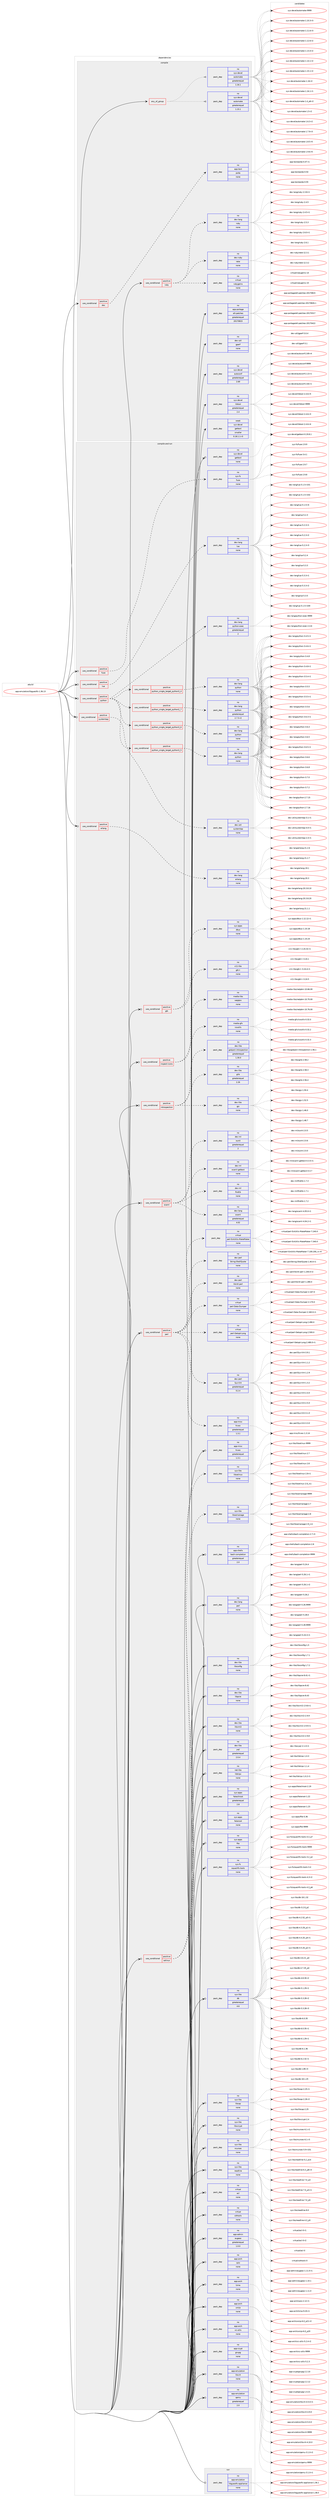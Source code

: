 digraph prolog {

# *************
# Graph options
# *************

newrank=true;
concentrate=true;
compound=true;
graph [rankdir=LR,fontname=Helvetica,fontsize=10,ranksep=1.5];#, ranksep=2.5, nodesep=0.2];
edge  [arrowhead=vee];
node  [fontname=Helvetica,fontsize=10];

# **********
# The ebuild
# **********

subgraph cluster_leftcol {
color=gray;
rank=same;
label=<<i>ebuild</i>>;
id [label="app-emulation/libguestfs-1.36.13", color=red, width=4, href="../app-emulation/libguestfs-1.36.13.svg"];
}

# ****************
# The dependencies
# ****************

subgraph cluster_midcol {
color=gray;
label=<<i>dependencies</i>>;
subgraph cluster_compile {
fillcolor="#eeeeee";
style=filled;
label=<<i>compile</i>>;
subgraph any19451 {
dependency1286125 [label=<<TABLE BORDER="0" CELLBORDER="1" CELLSPACING="0" CELLPADDING="4"><TR><TD CELLPADDING="10">any_of_group</TD></TR></TABLE>>, shape=none, color=red];subgraph pack916124 {
dependency1286126 [label=<<TABLE BORDER="0" CELLBORDER="1" CELLSPACING="0" CELLPADDING="4" WIDTH="220"><TR><TD ROWSPAN="6" CELLPADDING="30">pack_dep</TD></TR><TR><TD WIDTH="110">no</TD></TR><TR><TD>sys-devel</TD></TR><TR><TD>automake</TD></TR><TR><TD>greaterequal</TD></TR><TR><TD>1.16.1</TD></TR></TABLE>>, shape=none, color=blue];
}
dependency1286125:e -> dependency1286126:w [weight=20,style="dotted",arrowhead="oinv"];
subgraph pack916125 {
dependency1286127 [label=<<TABLE BORDER="0" CELLBORDER="1" CELLSPACING="0" CELLPADDING="4" WIDTH="220"><TR><TD ROWSPAN="6" CELLPADDING="30">pack_dep</TD></TR><TR><TD WIDTH="110">no</TD></TR><TR><TD>sys-devel</TD></TR><TR><TD>automake</TD></TR><TR><TD>greaterequal</TD></TR><TR><TD>1.15.1</TD></TR></TABLE>>, shape=none, color=blue];
}
dependency1286125:e -> dependency1286127:w [weight=20,style="dotted",arrowhead="oinv"];
}
id:e -> dependency1286125:w [weight=20,style="solid",arrowhead="vee"];
subgraph cond350022 {
dependency1286128 [label=<<TABLE BORDER="0" CELLBORDER="1" CELLSPACING="0" CELLPADDING="4"><TR><TD ROWSPAN="3" CELLPADDING="10">use_conditional</TD></TR><TR><TD>positive</TD></TR><TR><TD>doc</TD></TR></TABLE>>, shape=none, color=red];
subgraph pack916126 {
dependency1286129 [label=<<TABLE BORDER="0" CELLBORDER="1" CELLSPACING="0" CELLPADDING="4" WIDTH="220"><TR><TD ROWSPAN="6" CELLPADDING="30">pack_dep</TD></TR><TR><TD WIDTH="110">no</TD></TR><TR><TD>app-text</TD></TR><TR><TD>po4a</TD></TR><TR><TD>none</TD></TR><TR><TD></TD></TR></TABLE>>, shape=none, color=blue];
}
dependency1286128:e -> dependency1286129:w [weight=20,style="dashed",arrowhead="vee"];
}
id:e -> dependency1286128:w [weight=20,style="solid",arrowhead="vee"];
subgraph cond350023 {
dependency1286130 [label=<<TABLE BORDER="0" CELLBORDER="1" CELLSPACING="0" CELLPADDING="4"><TR><TD ROWSPAN="3" CELLPADDING="10">use_conditional</TD></TR><TR><TD>positive</TD></TR><TR><TD>ruby</TD></TR></TABLE>>, shape=none, color=red];
subgraph pack916127 {
dependency1286131 [label=<<TABLE BORDER="0" CELLBORDER="1" CELLSPACING="0" CELLPADDING="4" WIDTH="220"><TR><TD ROWSPAN="6" CELLPADDING="30">pack_dep</TD></TR><TR><TD WIDTH="110">no</TD></TR><TR><TD>dev-lang</TD></TR><TR><TD>ruby</TD></TR><TR><TD>none</TD></TR><TR><TD></TD></TR></TABLE>>, shape=none, color=blue];
}
dependency1286130:e -> dependency1286131:w [weight=20,style="dashed",arrowhead="vee"];
subgraph pack916128 {
dependency1286132 [label=<<TABLE BORDER="0" CELLBORDER="1" CELLSPACING="0" CELLPADDING="4" WIDTH="220"><TR><TD ROWSPAN="6" CELLPADDING="30">pack_dep</TD></TR><TR><TD WIDTH="110">no</TD></TR><TR><TD>virtual</TD></TR><TR><TD>rubygems</TD></TR><TR><TD>none</TD></TR><TR><TD></TD></TR></TABLE>>, shape=none, color=blue];
}
dependency1286130:e -> dependency1286132:w [weight=20,style="dashed",arrowhead="vee"];
subgraph pack916129 {
dependency1286133 [label=<<TABLE BORDER="0" CELLBORDER="1" CELLSPACING="0" CELLPADDING="4" WIDTH="220"><TR><TD ROWSPAN="6" CELLPADDING="30">pack_dep</TD></TR><TR><TD WIDTH="110">no</TD></TR><TR><TD>dev-ruby</TD></TR><TR><TD>rake</TD></TR><TR><TD>none</TD></TR><TR><TD></TD></TR></TABLE>>, shape=none, color=blue];
}
dependency1286130:e -> dependency1286133:w [weight=20,style="dashed",arrowhead="vee"];
}
id:e -> dependency1286130:w [weight=20,style="solid",arrowhead="vee"];
subgraph pack916130 {
dependency1286134 [label=<<TABLE BORDER="0" CELLBORDER="1" CELLSPACING="0" CELLPADDING="4" WIDTH="220"><TR><TD ROWSPAN="6" CELLPADDING="30">pack_dep</TD></TR><TR><TD WIDTH="110">no</TD></TR><TR><TD>app-portage</TD></TR><TR><TD>elt-patches</TD></TR><TR><TD>greaterequal</TD></TR><TR><TD>20170815</TD></TR></TABLE>>, shape=none, color=blue];
}
id:e -> dependency1286134:w [weight=20,style="solid",arrowhead="vee"];
subgraph pack916131 {
dependency1286135 [label=<<TABLE BORDER="0" CELLBORDER="1" CELLSPACING="0" CELLPADDING="4" WIDTH="220"><TR><TD ROWSPAN="6" CELLPADDING="30">pack_dep</TD></TR><TR><TD WIDTH="110">no</TD></TR><TR><TD>dev-util</TD></TR><TR><TD>gperf</TD></TR><TR><TD>none</TD></TR><TR><TD></TD></TR></TABLE>>, shape=none, color=blue];
}
id:e -> dependency1286135:w [weight=20,style="solid",arrowhead="vee"];
subgraph pack916132 {
dependency1286136 [label=<<TABLE BORDER="0" CELLBORDER="1" CELLSPACING="0" CELLPADDING="4" WIDTH="220"><TR><TD ROWSPAN="6" CELLPADDING="30">pack_dep</TD></TR><TR><TD WIDTH="110">no</TD></TR><TR><TD>sys-devel</TD></TR><TR><TD>autoconf</TD></TR><TR><TD>greaterequal</TD></TR><TR><TD>2.69</TD></TR></TABLE>>, shape=none, color=blue];
}
id:e -> dependency1286136:w [weight=20,style="solid",arrowhead="vee"];
subgraph pack916133 {
dependency1286137 [label=<<TABLE BORDER="0" CELLBORDER="1" CELLSPACING="0" CELLPADDING="4" WIDTH="220"><TR><TD ROWSPAN="6" CELLPADDING="30">pack_dep</TD></TR><TR><TD WIDTH="110">no</TD></TR><TR><TD>sys-devel</TD></TR><TR><TD>libtool</TD></TR><TR><TD>greaterequal</TD></TR><TR><TD>2.4</TD></TR></TABLE>>, shape=none, color=blue];
}
id:e -> dependency1286137:w [weight=20,style="solid",arrowhead="vee"];
subgraph pack916134 {
dependency1286138 [label=<<TABLE BORDER="0" CELLBORDER="1" CELLSPACING="0" CELLPADDING="4" WIDTH="220"><TR><TD ROWSPAN="6" CELLPADDING="30">pack_dep</TD></TR><TR><TD WIDTH="110">weak</TD></TR><TR><TD>sys-devel</TD></TR><TR><TD>gettext</TD></TR><TR><TD>smaller</TD></TR><TR><TD>0.18.1.1-r3</TD></TR></TABLE>>, shape=none, color=blue];
}
id:e -> dependency1286138:w [weight=20,style="solid",arrowhead="vee"];
}
subgraph cluster_compileandrun {
fillcolor="#eeeeee";
style=filled;
label=<<i>compile and run</i>>;
subgraph cond350024 {
dependency1286139 [label=<<TABLE BORDER="0" CELLBORDER="1" CELLSPACING="0" CELLPADDING="4"><TR><TD ROWSPAN="3" CELLPADDING="10">use_conditional</TD></TR><TR><TD>positive</TD></TR><TR><TD>erlang</TD></TR></TABLE>>, shape=none, color=red];
subgraph pack916135 {
dependency1286140 [label=<<TABLE BORDER="0" CELLBORDER="1" CELLSPACING="0" CELLPADDING="4" WIDTH="220"><TR><TD ROWSPAN="6" CELLPADDING="30">pack_dep</TD></TR><TR><TD WIDTH="110">no</TD></TR><TR><TD>dev-lang</TD></TR><TR><TD>erlang</TD></TR><TR><TD>none</TD></TR><TR><TD></TD></TR></TABLE>>, shape=none, color=blue];
}
dependency1286139:e -> dependency1286140:w [weight=20,style="dashed",arrowhead="vee"];
}
id:e -> dependency1286139:w [weight=20,style="solid",arrowhead="odotvee"];
subgraph cond350025 {
dependency1286141 [label=<<TABLE BORDER="0" CELLBORDER="1" CELLSPACING="0" CELLPADDING="4"><TR><TD ROWSPAN="3" CELLPADDING="10">use_conditional</TD></TR><TR><TD>positive</TD></TR><TR><TD>fuse</TD></TR></TABLE>>, shape=none, color=red];
subgraph pack916136 {
dependency1286142 [label=<<TABLE BORDER="0" CELLBORDER="1" CELLSPACING="0" CELLPADDING="4" WIDTH="220"><TR><TD ROWSPAN="6" CELLPADDING="30">pack_dep</TD></TR><TR><TD WIDTH="110">no</TD></TR><TR><TD>sys-fs</TD></TR><TR><TD>fuse</TD></TR><TR><TD>none</TD></TR><TR><TD></TD></TR></TABLE>>, shape=none, color=blue];
}
dependency1286141:e -> dependency1286142:w [weight=20,style="dashed",arrowhead="vee"];
}
id:e -> dependency1286141:w [weight=20,style="solid",arrowhead="odotvee"];
subgraph cond350026 {
dependency1286143 [label=<<TABLE BORDER="0" CELLBORDER="1" CELLSPACING="0" CELLPADDING="4"><TR><TD ROWSPAN="3" CELLPADDING="10">use_conditional</TD></TR><TR><TD>positive</TD></TR><TR><TD>gtk</TD></TR></TABLE>>, shape=none, color=red];
subgraph pack916137 {
dependency1286144 [label=<<TABLE BORDER="0" CELLBORDER="1" CELLSPACING="0" CELLPADDING="4" WIDTH="220"><TR><TD ROWSPAN="6" CELLPADDING="30">pack_dep</TD></TR><TR><TD WIDTH="110">no</TD></TR><TR><TD>sys-apps</TD></TR><TR><TD>dbus</TD></TR><TR><TD>none</TD></TR><TR><TD></TD></TR></TABLE>>, shape=none, color=blue];
}
dependency1286143:e -> dependency1286144:w [weight=20,style="dashed",arrowhead="vee"];
subgraph pack916138 {
dependency1286145 [label=<<TABLE BORDER="0" CELLBORDER="1" CELLSPACING="0" CELLPADDING="4" WIDTH="220"><TR><TD ROWSPAN="6" CELLPADDING="30">pack_dep</TD></TR><TR><TD WIDTH="110">no</TD></TR><TR><TD>x11-libs</TD></TR><TR><TD>gtk+</TD></TR><TR><TD>none</TD></TR><TR><TD></TD></TR></TABLE>>, shape=none, color=blue];
}
dependency1286143:e -> dependency1286145:w [weight=20,style="dashed",arrowhead="vee"];
}
id:e -> dependency1286143:w [weight=20,style="solid",arrowhead="odotvee"];
subgraph cond350027 {
dependency1286146 [label=<<TABLE BORDER="0" CELLBORDER="1" CELLSPACING="0" CELLPADDING="4"><TR><TD ROWSPAN="3" CELLPADDING="10">use_conditional</TD></TR><TR><TD>positive</TD></TR><TR><TD>inspect-icons</TD></TR></TABLE>>, shape=none, color=red];
subgraph pack916139 {
dependency1286147 [label=<<TABLE BORDER="0" CELLBORDER="1" CELLSPACING="0" CELLPADDING="4" WIDTH="220"><TR><TD ROWSPAN="6" CELLPADDING="30">pack_dep</TD></TR><TR><TD WIDTH="110">no</TD></TR><TR><TD>media-libs</TD></TR><TR><TD>netpbm</TD></TR><TR><TD>none</TD></TR><TR><TD></TD></TR></TABLE>>, shape=none, color=blue];
}
dependency1286146:e -> dependency1286147:w [weight=20,style="dashed",arrowhead="vee"];
subgraph pack916140 {
dependency1286148 [label=<<TABLE BORDER="0" CELLBORDER="1" CELLSPACING="0" CELLPADDING="4" WIDTH="220"><TR><TD ROWSPAN="6" CELLPADDING="30">pack_dep</TD></TR><TR><TD WIDTH="110">no</TD></TR><TR><TD>media-gfx</TD></TR><TR><TD>icoutils</TD></TR><TR><TD>none</TD></TR><TR><TD></TD></TR></TABLE>>, shape=none, color=blue];
}
dependency1286146:e -> dependency1286148:w [weight=20,style="dashed",arrowhead="vee"];
}
id:e -> dependency1286146:w [weight=20,style="solid",arrowhead="odotvee"];
subgraph cond350028 {
dependency1286149 [label=<<TABLE BORDER="0" CELLBORDER="1" CELLSPACING="0" CELLPADDING="4"><TR><TD ROWSPAN="3" CELLPADDING="10">use_conditional</TD></TR><TR><TD>positive</TD></TR><TR><TD>introspection</TD></TR></TABLE>>, shape=none, color=red];
subgraph pack916141 {
dependency1286150 [label=<<TABLE BORDER="0" CELLBORDER="1" CELLSPACING="0" CELLPADDING="4" WIDTH="220"><TR><TD ROWSPAN="6" CELLPADDING="30">pack_dep</TD></TR><TR><TD WIDTH="110">no</TD></TR><TR><TD>dev-libs</TD></TR><TR><TD>glib</TD></TR><TR><TD>greaterequal</TD></TR><TR><TD>2.26</TD></TR></TABLE>>, shape=none, color=blue];
}
dependency1286149:e -> dependency1286150:w [weight=20,style="dashed",arrowhead="vee"];
subgraph pack916142 {
dependency1286151 [label=<<TABLE BORDER="0" CELLBORDER="1" CELLSPACING="0" CELLPADDING="4" WIDTH="220"><TR><TD ROWSPAN="6" CELLPADDING="30">pack_dep</TD></TR><TR><TD WIDTH="110">no</TD></TR><TR><TD>dev-libs</TD></TR><TR><TD>gobject-introspection</TD></TR><TR><TD>greaterequal</TD></TR><TR><TD>1.30.0</TD></TR></TABLE>>, shape=none, color=blue];
}
dependency1286149:e -> dependency1286151:w [weight=20,style="dashed",arrowhead="vee"];
subgraph pack916143 {
dependency1286152 [label=<<TABLE BORDER="0" CELLBORDER="1" CELLSPACING="0" CELLPADDING="4" WIDTH="220"><TR><TD ROWSPAN="6" CELLPADDING="30">pack_dep</TD></TR><TR><TD WIDTH="110">no</TD></TR><TR><TD>dev-libs</TD></TR><TR><TD>gjs</TD></TR><TR><TD>none</TD></TR><TR><TD></TD></TR></TABLE>>, shape=none, color=blue];
}
dependency1286149:e -> dependency1286152:w [weight=20,style="dashed",arrowhead="vee"];
}
id:e -> dependency1286149:w [weight=20,style="solid",arrowhead="odotvee"];
subgraph cond350029 {
dependency1286153 [label=<<TABLE BORDER="0" CELLBORDER="1" CELLSPACING="0" CELLPADDING="4"><TR><TD ROWSPAN="3" CELLPADDING="10">use_conditional</TD></TR><TR><TD>positive</TD></TR><TR><TD>lua</TD></TR></TABLE>>, shape=none, color=red];
subgraph pack916144 {
dependency1286154 [label=<<TABLE BORDER="0" CELLBORDER="1" CELLSPACING="0" CELLPADDING="4" WIDTH="220"><TR><TD ROWSPAN="6" CELLPADDING="30">pack_dep</TD></TR><TR><TD WIDTH="110">no</TD></TR><TR><TD>dev-lang</TD></TR><TR><TD>lua</TD></TR><TR><TD>none</TD></TR><TR><TD></TD></TR></TABLE>>, shape=none, color=blue];
}
dependency1286153:e -> dependency1286154:w [weight=20,style="dashed",arrowhead="vee"];
}
id:e -> dependency1286153:w [weight=20,style="solid",arrowhead="odotvee"];
subgraph cond350030 {
dependency1286155 [label=<<TABLE BORDER="0" CELLBORDER="1" CELLSPACING="0" CELLPADDING="4"><TR><TD ROWSPAN="3" CELLPADDING="10">use_conditional</TD></TR><TR><TD>positive</TD></TR><TR><TD>ocaml</TD></TR></TABLE>>, shape=none, color=red];
subgraph pack916145 {
dependency1286156 [label=<<TABLE BORDER="0" CELLBORDER="1" CELLSPACING="0" CELLPADDING="4" WIDTH="220"><TR><TD ROWSPAN="6" CELLPADDING="30">pack_dep</TD></TR><TR><TD WIDTH="110">no</TD></TR><TR><TD>dev-lang</TD></TR><TR><TD>ocaml</TD></TR><TR><TD>greaterequal</TD></TR><TR><TD>4.02</TD></TR></TABLE>>, shape=none, color=blue];
}
dependency1286155:e -> dependency1286156:w [weight=20,style="dashed",arrowhead="vee"];
subgraph pack916146 {
dependency1286157 [label=<<TABLE BORDER="0" CELLBORDER="1" CELLSPACING="0" CELLPADDING="4" WIDTH="220"><TR><TD ROWSPAN="6" CELLPADDING="30">pack_dep</TD></TR><TR><TD WIDTH="110">no</TD></TR><TR><TD>dev-ml</TD></TR><TR><TD>findlib</TD></TR><TR><TD>none</TD></TR><TR><TD></TD></TR></TABLE>>, shape=none, color=blue];
}
dependency1286155:e -> dependency1286157:w [weight=20,style="dashed",arrowhead="vee"];
subgraph pack916147 {
dependency1286158 [label=<<TABLE BORDER="0" CELLBORDER="1" CELLSPACING="0" CELLPADDING="4" WIDTH="220"><TR><TD ROWSPAN="6" CELLPADDING="30">pack_dep</TD></TR><TR><TD WIDTH="110">no</TD></TR><TR><TD>dev-ml</TD></TR><TR><TD>ocaml-gettext</TD></TR><TR><TD>none</TD></TR><TR><TD></TD></TR></TABLE>>, shape=none, color=blue];
}
dependency1286155:e -> dependency1286158:w [weight=20,style="dashed",arrowhead="vee"];
subgraph pack916148 {
dependency1286159 [label=<<TABLE BORDER="0" CELLBORDER="1" CELLSPACING="0" CELLPADDING="4" WIDTH="220"><TR><TD ROWSPAN="6" CELLPADDING="30">pack_dep</TD></TR><TR><TD WIDTH="110">no</TD></TR><TR><TD>dev-ml</TD></TR><TR><TD>ounit</TD></TR><TR><TD>greaterequal</TD></TR><TR><TD>2</TD></TR></TABLE>>, shape=none, color=blue];
}
dependency1286155:e -> dependency1286159:w [weight=20,style="dashed",arrowhead="vee"];
}
id:e -> dependency1286155:w [weight=20,style="solid",arrowhead="odotvee"];
subgraph cond350031 {
dependency1286160 [label=<<TABLE BORDER="0" CELLBORDER="1" CELLSPACING="0" CELLPADDING="4"><TR><TD ROWSPAN="3" CELLPADDING="10">use_conditional</TD></TR><TR><TD>positive</TD></TR><TR><TD>perl</TD></TR></TABLE>>, shape=none, color=red];
subgraph pack916149 {
dependency1286161 [label=<<TABLE BORDER="0" CELLBORDER="1" CELLSPACING="0" CELLPADDING="4" WIDTH="220"><TR><TD ROWSPAN="6" CELLPADDING="30">pack_dep</TD></TR><TR><TD WIDTH="110">no</TD></TR><TR><TD>virtual</TD></TR><TR><TD>perl-ExtUtils-MakeMaker</TD></TR><TR><TD>none</TD></TR><TR><TD></TD></TR></TABLE>>, shape=none, color=blue];
}
dependency1286160:e -> dependency1286161:w [weight=20,style="dashed",arrowhead="vee"];
subgraph pack916150 {
dependency1286162 [label=<<TABLE BORDER="0" CELLBORDER="1" CELLSPACING="0" CELLPADDING="4" WIDTH="220"><TR><TD ROWSPAN="6" CELLPADDING="30">pack_dep</TD></TR><TR><TD WIDTH="110">no</TD></TR><TR><TD>dev-perl</TD></TR><TR><TD>Sys-Virt</TD></TR><TR><TD>greaterequal</TD></TR><TR><TD>0.2.4</TD></TR></TABLE>>, shape=none, color=blue];
}
dependency1286160:e -> dependency1286162:w [weight=20,style="dashed",arrowhead="vee"];
subgraph pack916151 {
dependency1286163 [label=<<TABLE BORDER="0" CELLBORDER="1" CELLSPACING="0" CELLPADDING="4" WIDTH="220"><TR><TD ROWSPAN="6" CELLPADDING="30">pack_dep</TD></TR><TR><TD WIDTH="110">no</TD></TR><TR><TD>virtual</TD></TR><TR><TD>perl-Getopt-Long</TD></TR><TR><TD>none</TD></TR><TR><TD></TD></TR></TABLE>>, shape=none, color=blue];
}
dependency1286160:e -> dependency1286163:w [weight=20,style="dashed",arrowhead="vee"];
subgraph pack916152 {
dependency1286164 [label=<<TABLE BORDER="0" CELLBORDER="1" CELLSPACING="0" CELLPADDING="4" WIDTH="220"><TR><TD ROWSPAN="6" CELLPADDING="30">pack_dep</TD></TR><TR><TD WIDTH="110">no</TD></TR><TR><TD>virtual</TD></TR><TR><TD>perl-Data-Dumper</TD></TR><TR><TD>none</TD></TR><TR><TD></TD></TR></TABLE>>, shape=none, color=blue];
}
dependency1286160:e -> dependency1286164:w [weight=20,style="dashed",arrowhead="vee"];
subgraph pack916153 {
dependency1286165 [label=<<TABLE BORDER="0" CELLBORDER="1" CELLSPACING="0" CELLPADDING="4" WIDTH="220"><TR><TD ROWSPAN="6" CELLPADDING="30">pack_dep</TD></TR><TR><TD WIDTH="110">no</TD></TR><TR><TD>dev-perl</TD></TR><TR><TD>libintl-perl</TD></TR><TR><TD>none</TD></TR><TR><TD></TD></TR></TABLE>>, shape=none, color=blue];
}
dependency1286160:e -> dependency1286165:w [weight=20,style="dashed",arrowhead="vee"];
subgraph pack916154 {
dependency1286166 [label=<<TABLE BORDER="0" CELLBORDER="1" CELLSPACING="0" CELLPADDING="4" WIDTH="220"><TR><TD ROWSPAN="6" CELLPADDING="30">pack_dep</TD></TR><TR><TD WIDTH="110">no</TD></TR><TR><TD>app-misc</TD></TR><TR><TD>hivex</TD></TR><TR><TD>greaterequal</TD></TR><TR><TD>1.3.1</TD></TR></TABLE>>, shape=none, color=blue];
}
dependency1286160:e -> dependency1286166:w [weight=20,style="dashed",arrowhead="vee"];
subgraph pack916155 {
dependency1286167 [label=<<TABLE BORDER="0" CELLBORDER="1" CELLSPACING="0" CELLPADDING="4" WIDTH="220"><TR><TD ROWSPAN="6" CELLPADDING="30">pack_dep</TD></TR><TR><TD WIDTH="110">no</TD></TR><TR><TD>dev-perl</TD></TR><TR><TD>String-ShellQuote</TD></TR><TR><TD>none</TD></TR><TR><TD></TD></TR></TABLE>>, shape=none, color=blue];
}
dependency1286160:e -> dependency1286167:w [weight=20,style="dashed",arrowhead="vee"];
}
id:e -> dependency1286160:w [weight=20,style="solid",arrowhead="odotvee"];
subgraph cond350032 {
dependency1286168 [label=<<TABLE BORDER="0" CELLBORDER="1" CELLSPACING="0" CELLPADDING="4"><TR><TD ROWSPAN="3" CELLPADDING="10">use_conditional</TD></TR><TR><TD>positive</TD></TR><TR><TD>python</TD></TR></TABLE>>, shape=none, color=red];
subgraph cond350033 {
dependency1286169 [label=<<TABLE BORDER="0" CELLBORDER="1" CELLSPACING="0" CELLPADDING="4"><TR><TD ROWSPAN="3" CELLPADDING="10">use_conditional</TD></TR><TR><TD>positive</TD></TR><TR><TD>python_single_target_python2_7</TD></TR></TABLE>>, shape=none, color=red];
subgraph pack916156 {
dependency1286170 [label=<<TABLE BORDER="0" CELLBORDER="1" CELLSPACING="0" CELLPADDING="4" WIDTH="220"><TR><TD ROWSPAN="6" CELLPADDING="30">pack_dep</TD></TR><TR><TD WIDTH="110">no</TD></TR><TR><TD>dev-lang</TD></TR><TR><TD>python</TD></TR><TR><TD>greaterequal</TD></TR><TR><TD>2.7.5-r2</TD></TR></TABLE>>, shape=none, color=blue];
}
dependency1286169:e -> dependency1286170:w [weight=20,style="dashed",arrowhead="vee"];
}
dependency1286168:e -> dependency1286169:w [weight=20,style="dashed",arrowhead="vee"];
subgraph cond350034 {
dependency1286171 [label=<<TABLE BORDER="0" CELLBORDER="1" CELLSPACING="0" CELLPADDING="4"><TR><TD ROWSPAN="3" CELLPADDING="10">use_conditional</TD></TR><TR><TD>positive</TD></TR><TR><TD>python_single_target_python3_4</TD></TR></TABLE>>, shape=none, color=red];
subgraph pack916157 {
dependency1286172 [label=<<TABLE BORDER="0" CELLBORDER="1" CELLSPACING="0" CELLPADDING="4" WIDTH="220"><TR><TD ROWSPAN="6" CELLPADDING="30">pack_dep</TD></TR><TR><TD WIDTH="110">no</TD></TR><TR><TD>dev-lang</TD></TR><TR><TD>python</TD></TR><TR><TD>none</TD></TR><TR><TD></TD></TR></TABLE>>, shape=none, color=blue];
}
dependency1286171:e -> dependency1286172:w [weight=20,style="dashed",arrowhead="vee"];
}
dependency1286168:e -> dependency1286171:w [weight=20,style="dashed",arrowhead="vee"];
subgraph cond350035 {
dependency1286173 [label=<<TABLE BORDER="0" CELLBORDER="1" CELLSPACING="0" CELLPADDING="4"><TR><TD ROWSPAN="3" CELLPADDING="10">use_conditional</TD></TR><TR><TD>positive</TD></TR><TR><TD>python_single_target_python3_5</TD></TR></TABLE>>, shape=none, color=red];
subgraph pack916158 {
dependency1286174 [label=<<TABLE BORDER="0" CELLBORDER="1" CELLSPACING="0" CELLPADDING="4" WIDTH="220"><TR><TD ROWSPAN="6" CELLPADDING="30">pack_dep</TD></TR><TR><TD WIDTH="110">no</TD></TR><TR><TD>dev-lang</TD></TR><TR><TD>python</TD></TR><TR><TD>none</TD></TR><TR><TD></TD></TR></TABLE>>, shape=none, color=blue];
}
dependency1286173:e -> dependency1286174:w [weight=20,style="dashed",arrowhead="vee"];
}
dependency1286168:e -> dependency1286173:w [weight=20,style="dashed",arrowhead="vee"];
subgraph cond350036 {
dependency1286175 [label=<<TABLE BORDER="0" CELLBORDER="1" CELLSPACING="0" CELLPADDING="4"><TR><TD ROWSPAN="3" CELLPADDING="10">use_conditional</TD></TR><TR><TD>positive</TD></TR><TR><TD>python_single_target_python3_6</TD></TR></TABLE>>, shape=none, color=red];
subgraph pack916159 {
dependency1286176 [label=<<TABLE BORDER="0" CELLBORDER="1" CELLSPACING="0" CELLPADDING="4" WIDTH="220"><TR><TD ROWSPAN="6" CELLPADDING="30">pack_dep</TD></TR><TR><TD WIDTH="110">no</TD></TR><TR><TD>dev-lang</TD></TR><TR><TD>python</TD></TR><TR><TD>none</TD></TR><TR><TD></TD></TR></TABLE>>, shape=none, color=blue];
}
dependency1286175:e -> dependency1286176:w [weight=20,style="dashed",arrowhead="vee"];
}
dependency1286168:e -> dependency1286175:w [weight=20,style="dashed",arrowhead="vee"];
subgraph pack916160 {
dependency1286177 [label=<<TABLE BORDER="0" CELLBORDER="1" CELLSPACING="0" CELLPADDING="4" WIDTH="220"><TR><TD ROWSPAN="6" CELLPADDING="30">pack_dep</TD></TR><TR><TD WIDTH="110">no</TD></TR><TR><TD>dev-lang</TD></TR><TR><TD>python-exec</TD></TR><TR><TD>greaterequal</TD></TR><TR><TD>2</TD></TR></TABLE>>, shape=none, color=blue];
}
dependency1286168:e -> dependency1286177:w [weight=20,style="dashed",arrowhead="vee"];
}
id:e -> dependency1286168:w [weight=20,style="solid",arrowhead="odotvee"];
subgraph cond350037 {
dependency1286178 [label=<<TABLE BORDER="0" CELLBORDER="1" CELLSPACING="0" CELLPADDING="4"><TR><TD ROWSPAN="3" CELLPADDING="10">use_conditional</TD></TR><TR><TD>positive</TD></TR><TR><TD>selinux</TD></TR></TABLE>>, shape=none, color=red];
subgraph pack916161 {
dependency1286179 [label=<<TABLE BORDER="0" CELLBORDER="1" CELLSPACING="0" CELLPADDING="4" WIDTH="220"><TR><TD ROWSPAN="6" CELLPADDING="30">pack_dep</TD></TR><TR><TD WIDTH="110">no</TD></TR><TR><TD>sys-libs</TD></TR><TR><TD>libselinux</TD></TR><TR><TD>none</TD></TR><TR><TD></TD></TR></TABLE>>, shape=none, color=blue];
}
dependency1286178:e -> dependency1286179:w [weight=20,style="dashed",arrowhead="vee"];
subgraph pack916162 {
dependency1286180 [label=<<TABLE BORDER="0" CELLBORDER="1" CELLSPACING="0" CELLPADDING="4" WIDTH="220"><TR><TD ROWSPAN="6" CELLPADDING="30">pack_dep</TD></TR><TR><TD WIDTH="110">no</TD></TR><TR><TD>sys-libs</TD></TR><TR><TD>libsemanage</TD></TR><TR><TD>none</TD></TR><TR><TD></TD></TR></TABLE>>, shape=none, color=blue];
}
dependency1286178:e -> dependency1286180:w [weight=20,style="dashed",arrowhead="vee"];
}
id:e -> dependency1286178:w [weight=20,style="solid",arrowhead="odotvee"];
subgraph cond350038 {
dependency1286181 [label=<<TABLE BORDER="0" CELLBORDER="1" CELLSPACING="0" CELLPADDING="4"><TR><TD ROWSPAN="3" CELLPADDING="10">use_conditional</TD></TR><TR><TD>positive</TD></TR><TR><TD>systemtap</TD></TR></TABLE>>, shape=none, color=red];
subgraph pack916163 {
dependency1286182 [label=<<TABLE BORDER="0" CELLBORDER="1" CELLSPACING="0" CELLPADDING="4" WIDTH="220"><TR><TD ROWSPAN="6" CELLPADDING="30">pack_dep</TD></TR><TR><TD WIDTH="110">no</TD></TR><TR><TD>dev-util</TD></TR><TR><TD>systemtap</TD></TR><TR><TD>none</TD></TR><TR><TD></TD></TR></TABLE>>, shape=none, color=blue];
}
dependency1286181:e -> dependency1286182:w [weight=20,style="dashed",arrowhead="vee"];
}
id:e -> dependency1286181:w [weight=20,style="solid",arrowhead="odotvee"];
subgraph pack916164 {
dependency1286183 [label=<<TABLE BORDER="0" CELLBORDER="1" CELLSPACING="0" CELLPADDING="4" WIDTH="220"><TR><TD ROWSPAN="6" CELLPADDING="30">pack_dep</TD></TR><TR><TD WIDTH="110">no</TD></TR><TR><TD>app-admin</TD></TR><TR><TD>augeas</TD></TR><TR><TD>greaterequal</TD></TR><TR><TD>1.0.0</TD></TR></TABLE>>, shape=none, color=blue];
}
id:e -> dependency1286183:w [weight=20,style="solid",arrowhead="odotvee"];
subgraph pack916165 {
dependency1286184 [label=<<TABLE BORDER="0" CELLBORDER="1" CELLSPACING="0" CELLPADDING="4" WIDTH="220"><TR><TD ROWSPAN="6" CELLPADDING="30">pack_dep</TD></TR><TR><TD WIDTH="110">no</TD></TR><TR><TD>app-arch</TD></TR><TR><TD>cpio</TD></TR><TR><TD>none</TD></TR><TR><TD></TD></TR></TABLE>>, shape=none, color=blue];
}
id:e -> dependency1286184:w [weight=20,style="solid",arrowhead="odotvee"];
subgraph pack916166 {
dependency1286185 [label=<<TABLE BORDER="0" CELLBORDER="1" CELLSPACING="0" CELLPADDING="4" WIDTH="220"><TR><TD ROWSPAN="6" CELLPADDING="30">pack_dep</TD></TR><TR><TD WIDTH="110">no</TD></TR><TR><TD>app-arch</TD></TR><TR><TD>lzma</TD></TR><TR><TD>none</TD></TR><TR><TD></TD></TR></TABLE>>, shape=none, color=blue];
}
id:e -> dependency1286185:w [weight=20,style="solid",arrowhead="odotvee"];
subgraph pack916167 {
dependency1286186 [label=<<TABLE BORDER="0" CELLBORDER="1" CELLSPACING="0" CELLPADDING="4" WIDTH="220"><TR><TD ROWSPAN="6" CELLPADDING="30">pack_dep</TD></TR><TR><TD WIDTH="110">no</TD></TR><TR><TD>app-arch</TD></TR><TR><TD>unzip</TD></TR><TR><TD>none</TD></TR><TR><TD></TD></TR></TABLE>>, shape=none, color=blue];
}
id:e -> dependency1286186:w [weight=20,style="solid",arrowhead="odotvee"];
subgraph pack916168 {
dependency1286187 [label=<<TABLE BORDER="0" CELLBORDER="1" CELLSPACING="0" CELLPADDING="4" WIDTH="220"><TR><TD ROWSPAN="6" CELLPADDING="30">pack_dep</TD></TR><TR><TD WIDTH="110">no</TD></TR><TR><TD>app-arch</TD></TR><TR><TD>xz-utils</TD></TR><TR><TD>none</TD></TR><TR><TD></TD></TR></TABLE>>, shape=none, color=blue];
}
id:e -> dependency1286187:w [weight=20,style="solid",arrowhead="odotvee"];
subgraph pack916169 {
dependency1286188 [label=<<TABLE BORDER="0" CELLBORDER="1" CELLSPACING="0" CELLPADDING="4" WIDTH="220"><TR><TD ROWSPAN="6" CELLPADDING="30">pack_dep</TD></TR><TR><TD WIDTH="110">no</TD></TR><TR><TD>app-crypt</TD></TR><TR><TD>gnupg</TD></TR><TR><TD>none</TD></TR><TR><TD></TD></TR></TABLE>>, shape=none, color=blue];
}
id:e -> dependency1286188:w [weight=20,style="solid",arrowhead="odotvee"];
subgraph pack916170 {
dependency1286189 [label=<<TABLE BORDER="0" CELLBORDER="1" CELLSPACING="0" CELLPADDING="4" WIDTH="220"><TR><TD ROWSPAN="6" CELLPADDING="30">pack_dep</TD></TR><TR><TD WIDTH="110">no</TD></TR><TR><TD>app-emulation</TD></TR><TR><TD>libvirt</TD></TR><TR><TD>none</TD></TR><TR><TD></TD></TR></TABLE>>, shape=none, color=blue];
}
id:e -> dependency1286189:w [weight=20,style="solid",arrowhead="odotvee"];
subgraph pack916171 {
dependency1286190 [label=<<TABLE BORDER="0" CELLBORDER="1" CELLSPACING="0" CELLPADDING="4" WIDTH="220"><TR><TD ROWSPAN="6" CELLPADDING="30">pack_dep</TD></TR><TR><TD WIDTH="110">no</TD></TR><TR><TD>app-emulation</TD></TR><TR><TD>qemu</TD></TR><TR><TD>greaterequal</TD></TR><TR><TD>2.0</TD></TR></TABLE>>, shape=none, color=blue];
}
id:e -> dependency1286190:w [weight=20,style="solid",arrowhead="odotvee"];
subgraph pack916172 {
dependency1286191 [label=<<TABLE BORDER="0" CELLBORDER="1" CELLSPACING="0" CELLPADDING="4" WIDTH="220"><TR><TD ROWSPAN="6" CELLPADDING="30">pack_dep</TD></TR><TR><TD WIDTH="110">no</TD></TR><TR><TD>app-misc</TD></TR><TR><TD>hivex</TD></TR><TR><TD>greaterequal</TD></TR><TR><TD>1.3.1</TD></TR></TABLE>>, shape=none, color=blue];
}
id:e -> dependency1286191:w [weight=20,style="solid",arrowhead="odotvee"];
subgraph pack916173 {
dependency1286192 [label=<<TABLE BORDER="0" CELLBORDER="1" CELLSPACING="0" CELLPADDING="4" WIDTH="220"><TR><TD ROWSPAN="6" CELLPADDING="30">pack_dep</TD></TR><TR><TD WIDTH="110">no</TD></TR><TR><TD>app-shells</TD></TR><TR><TD>bash-completion</TD></TR><TR><TD>greaterequal</TD></TR><TR><TD>2.0</TD></TR></TABLE>>, shape=none, color=blue];
}
id:e -> dependency1286192:w [weight=20,style="solid",arrowhead="odotvee"];
subgraph pack916174 {
dependency1286193 [label=<<TABLE BORDER="0" CELLBORDER="1" CELLSPACING="0" CELLPADDING="4" WIDTH="220"><TR><TD ROWSPAN="6" CELLPADDING="30">pack_dep</TD></TR><TR><TD WIDTH="110">no</TD></TR><TR><TD>dev-lang</TD></TR><TR><TD>perl</TD></TR><TR><TD>none</TD></TR><TR><TD></TD></TR></TABLE>>, shape=none, color=blue];
}
id:e -> dependency1286193:w [weight=20,style="solid",arrowhead="odotvee"];
subgraph pack916175 {
dependency1286194 [label=<<TABLE BORDER="0" CELLBORDER="1" CELLSPACING="0" CELLPADDING="4" WIDTH="220"><TR><TD ROWSPAN="6" CELLPADDING="30">pack_dep</TD></TR><TR><TD WIDTH="110">no</TD></TR><TR><TD>dev-libs</TD></TR><TR><TD>libconfig</TD></TR><TR><TD>none</TD></TR><TR><TD></TD></TR></TABLE>>, shape=none, color=blue];
}
id:e -> dependency1286194:w [weight=20,style="solid",arrowhead="odotvee"];
subgraph pack916176 {
dependency1286195 [label=<<TABLE BORDER="0" CELLBORDER="1" CELLSPACING="0" CELLPADDING="4" WIDTH="220"><TR><TD ROWSPAN="6" CELLPADDING="30">pack_dep</TD></TR><TR><TD WIDTH="110">no</TD></TR><TR><TD>dev-libs</TD></TR><TR><TD>libpcre</TD></TR><TR><TD>none</TD></TR><TR><TD></TD></TR></TABLE>>, shape=none, color=blue];
}
id:e -> dependency1286195:w [weight=20,style="solid",arrowhead="odotvee"];
subgraph pack916177 {
dependency1286196 [label=<<TABLE BORDER="0" CELLBORDER="1" CELLSPACING="0" CELLPADDING="4" WIDTH="220"><TR><TD ROWSPAN="6" CELLPADDING="30">pack_dep</TD></TR><TR><TD WIDTH="110">no</TD></TR><TR><TD>dev-libs</TD></TR><TR><TD>libxml2</TD></TR><TR><TD>none</TD></TR><TR><TD></TD></TR></TABLE>>, shape=none, color=blue];
}
id:e -> dependency1286196:w [weight=20,style="solid",arrowhead="odotvee"];
subgraph pack916178 {
dependency1286197 [label=<<TABLE BORDER="0" CELLBORDER="1" CELLSPACING="0" CELLPADDING="4" WIDTH="220"><TR><TD ROWSPAN="6" CELLPADDING="30">pack_dep</TD></TR><TR><TD WIDTH="110">no</TD></TR><TR><TD>dev-libs</TD></TR><TR><TD>yajl</TD></TR><TR><TD>greaterequal</TD></TR><TR><TD>2.0.4</TD></TR></TABLE>>, shape=none, color=blue];
}
id:e -> dependency1286197:w [weight=20,style="solid",arrowhead="odotvee"];
subgraph pack916179 {
dependency1286198 [label=<<TABLE BORDER="0" CELLBORDER="1" CELLSPACING="0" CELLPADDING="4" WIDTH="220"><TR><TD ROWSPAN="6" CELLPADDING="30">pack_dep</TD></TR><TR><TD WIDTH="110">no</TD></TR><TR><TD>net-libs</TD></TR><TR><TD>libtirpc</TD></TR><TR><TD>none</TD></TR><TR><TD></TD></TR></TABLE>>, shape=none, color=blue];
}
id:e -> dependency1286198:w [weight=20,style="solid",arrowhead="odotvee"];
subgraph pack916180 {
dependency1286199 [label=<<TABLE BORDER="0" CELLBORDER="1" CELLSPACING="0" CELLPADDING="4" WIDTH="220"><TR><TD ROWSPAN="6" CELLPADDING="30">pack_dep</TD></TR><TR><TD WIDTH="110">no</TD></TR><TR><TD>sys-apps</TD></TR><TR><TD>fakechroot</TD></TR><TR><TD>greaterequal</TD></TR><TR><TD>2.8</TD></TR></TABLE>>, shape=none, color=blue];
}
id:e -> dependency1286199:w [weight=20,style="solid",arrowhead="odotvee"];
subgraph pack916181 {
dependency1286200 [label=<<TABLE BORDER="0" CELLBORDER="1" CELLSPACING="0" CELLPADDING="4" WIDTH="220"><TR><TD ROWSPAN="6" CELLPADDING="30">pack_dep</TD></TR><TR><TD WIDTH="110">no</TD></TR><TR><TD>sys-apps</TD></TR><TR><TD>fakeroot</TD></TR><TR><TD>none</TD></TR><TR><TD></TD></TR></TABLE>>, shape=none, color=blue];
}
id:e -> dependency1286200:w [weight=20,style="solid",arrowhead="odotvee"];
subgraph pack916182 {
dependency1286201 [label=<<TABLE BORDER="0" CELLBORDER="1" CELLSPACING="0" CELLPADDING="4" WIDTH="220"><TR><TD ROWSPAN="6" CELLPADDING="30">pack_dep</TD></TR><TR><TD WIDTH="110">no</TD></TR><TR><TD>sys-apps</TD></TR><TR><TD>file</TD></TR><TR><TD>none</TD></TR><TR><TD></TD></TR></TABLE>>, shape=none, color=blue];
}
id:e -> dependency1286201:w [weight=20,style="solid",arrowhead="odotvee"];
subgraph pack916183 {
dependency1286202 [label=<<TABLE BORDER="0" CELLBORDER="1" CELLSPACING="0" CELLPADDING="4" WIDTH="220"><TR><TD ROWSPAN="6" CELLPADDING="30">pack_dep</TD></TR><TR><TD WIDTH="110">no</TD></TR><TR><TD>sys-devel</TD></TR><TR><TD>gettext</TD></TR><TR><TD>none</TD></TR><TR><TD></TD></TR></TABLE>>, shape=none, color=blue];
}
id:e -> dependency1286202:w [weight=20,style="solid",arrowhead="odotvee"];
subgraph pack916184 {
dependency1286203 [label=<<TABLE BORDER="0" CELLBORDER="1" CELLSPACING="0" CELLPADDING="4" WIDTH="220"><TR><TD ROWSPAN="6" CELLPADDING="30">pack_dep</TD></TR><TR><TD WIDTH="110">no</TD></TR><TR><TD>sys-fs</TD></TR><TR><TD>squashfs-tools</TD></TR><TR><TD>none</TD></TR><TR><TD></TD></TR></TABLE>>, shape=none, color=blue];
}
id:e -> dependency1286203:w [weight=20,style="solid",arrowhead="odotvee"];
subgraph pack916185 {
dependency1286204 [label=<<TABLE BORDER="0" CELLBORDER="1" CELLSPACING="0" CELLPADDING="4" WIDTH="220"><TR><TD ROWSPAN="6" CELLPADDING="30">pack_dep</TD></TR><TR><TD WIDTH="110">no</TD></TR><TR><TD>sys-libs</TD></TR><TR><TD>db</TD></TR><TR><TD>greaterequal</TD></TR><TR><TD>4.6</TD></TR></TABLE>>, shape=none, color=blue];
}
id:e -> dependency1286204:w [weight=20,style="solid",arrowhead="odotvee"];
subgraph pack916186 {
dependency1286205 [label=<<TABLE BORDER="0" CELLBORDER="1" CELLSPACING="0" CELLPADDING="4" WIDTH="220"><TR><TD ROWSPAN="6" CELLPADDING="30">pack_dep</TD></TR><TR><TD WIDTH="110">no</TD></TR><TR><TD>sys-libs</TD></TR><TR><TD>libcap</TD></TR><TR><TD>none</TD></TR><TR><TD></TD></TR></TABLE>>, shape=none, color=blue];
}
id:e -> dependency1286205:w [weight=20,style="solid",arrowhead="odotvee"];
subgraph pack916187 {
dependency1286206 [label=<<TABLE BORDER="0" CELLBORDER="1" CELLSPACING="0" CELLPADDING="4" WIDTH="220"><TR><TD ROWSPAN="6" CELLPADDING="30">pack_dep</TD></TR><TR><TD WIDTH="110">no</TD></TR><TR><TD>sys-libs</TD></TR><TR><TD>libxcrypt</TD></TR><TR><TD>none</TD></TR><TR><TD></TD></TR></TABLE>>, shape=none, color=blue];
}
id:e -> dependency1286206:w [weight=20,style="solid",arrowhead="odotvee"];
subgraph pack916188 {
dependency1286207 [label=<<TABLE BORDER="0" CELLBORDER="1" CELLSPACING="0" CELLPADDING="4" WIDTH="220"><TR><TD ROWSPAN="6" CELLPADDING="30">pack_dep</TD></TR><TR><TD WIDTH="110">no</TD></TR><TR><TD>sys-libs</TD></TR><TR><TD>ncurses</TD></TR><TR><TD>none</TD></TR><TR><TD></TD></TR></TABLE>>, shape=none, color=blue];
}
id:e -> dependency1286207:w [weight=20,style="solid",arrowhead="odotvee"];
subgraph pack916189 {
dependency1286208 [label=<<TABLE BORDER="0" CELLBORDER="1" CELLSPACING="0" CELLPADDING="4" WIDTH="220"><TR><TD ROWSPAN="6" CELLPADDING="30">pack_dep</TD></TR><TR><TD WIDTH="110">no</TD></TR><TR><TD>sys-libs</TD></TR><TR><TD>readline</TD></TR><TR><TD>none</TD></TR><TR><TD></TD></TR></TABLE>>, shape=none, color=blue];
}
id:e -> dependency1286208:w [weight=20,style="solid",arrowhead="odotvee"];
subgraph pack916190 {
dependency1286209 [label=<<TABLE BORDER="0" CELLBORDER="1" CELLSPACING="0" CELLPADDING="4" WIDTH="220"><TR><TD ROWSPAN="6" CELLPADDING="30">pack_dep</TD></TR><TR><TD WIDTH="110">no</TD></TR><TR><TD>virtual</TD></TR><TR><TD>acl</TD></TR><TR><TD>none</TD></TR><TR><TD></TD></TR></TABLE>>, shape=none, color=blue];
}
id:e -> dependency1286209:w [weight=20,style="solid",arrowhead="odotvee"];
subgraph pack916191 {
dependency1286210 [label=<<TABLE BORDER="0" CELLBORDER="1" CELLSPACING="0" CELLPADDING="4" WIDTH="220"><TR><TD ROWSPAN="6" CELLPADDING="30">pack_dep</TD></TR><TR><TD WIDTH="110">no</TD></TR><TR><TD>virtual</TD></TR><TR><TD>cdrtools</TD></TR><TR><TD>none</TD></TR><TR><TD></TD></TR></TABLE>>, shape=none, color=blue];
}
id:e -> dependency1286210:w [weight=20,style="solid",arrowhead="odotvee"];
}
subgraph cluster_run {
fillcolor="#eeeeee";
style=filled;
label=<<i>run</i>>;
subgraph pack916192 {
dependency1286211 [label=<<TABLE BORDER="0" CELLBORDER="1" CELLSPACING="0" CELLPADDING="4" WIDTH="220"><TR><TD ROWSPAN="6" CELLPADDING="30">pack_dep</TD></TR><TR><TD WIDTH="110">no</TD></TR><TR><TD>app-emulation</TD></TR><TR><TD>libguestfs-appliance</TD></TR><TR><TD>none</TD></TR><TR><TD></TD></TR></TABLE>>, shape=none, color=blue];
}
id:e -> dependency1286211:w [weight=20,style="solid",arrowhead="odot"];
}
}

# **************
# The candidates
# **************

subgraph cluster_choices {
rank=same;
color=gray;
label=<<i>candidates</i>>;

subgraph choice916124 {
color=black;
nodesep=1;
choice11512111545100101118101108479711711611110997107101454946494846514511451 [label="sys-devel/automake-1.10.3-r3", color=red, width=4,href="../sys-devel/automake-1.10.3-r3.svg"];
choice11512111545100101118101108479711711611110997107101454946494946544511451 [label="sys-devel/automake-1.11.6-r3", color=red, width=4,href="../sys-devel/automake-1.11.6-r3.svg"];
choice11512111545100101118101108479711711611110997107101454946495046544511450 [label="sys-devel/automake-1.12.6-r2", color=red, width=4,href="../sys-devel/automake-1.12.6-r2.svg"];
choice11512111545100101118101108479711711611110997107101454946495146524511450 [label="sys-devel/automake-1.13.4-r2", color=red, width=4,href="../sys-devel/automake-1.13.4-r2.svg"];
choice11512111545100101118101108479711711611110997107101454946495246494511450 [label="sys-devel/automake-1.14.1-r2", color=red, width=4,href="../sys-devel/automake-1.14.1-r2.svg"];
choice11512111545100101118101108479711711611110997107101454946495346494511450 [label="sys-devel/automake-1.15.1-r2", color=red, width=4,href="../sys-devel/automake-1.15.1-r2.svg"];
choice1151211154510010111810110847971171161111099710710145494649544511450 [label="sys-devel/automake-1.16-r2", color=red, width=4,href="../sys-devel/automake-1.16-r2.svg"];
choice11512111545100101118101108479711711611110997107101454946495446494511449 [label="sys-devel/automake-1.16.1-r1", color=red, width=4,href="../sys-devel/automake-1.16.1-r1.svg"];
choice115121115451001011181011084797117116111109971071014549465295112544511450 [label="sys-devel/automake-1.4_p6-r2", color=red, width=4,href="../sys-devel/automake-1.4_p6-r2.svg"];
choice11512111545100101118101108479711711611110997107101454946534511450 [label="sys-devel/automake-1.5-r2", color=red, width=4,href="../sys-devel/automake-1.5-r2.svg"];
choice115121115451001011181011084797117116111109971071014549465446514511450 [label="sys-devel/automake-1.6.3-r2", color=red, width=4,href="../sys-devel/automake-1.6.3-r2.svg"];
choice115121115451001011181011084797117116111109971071014549465546574511451 [label="sys-devel/automake-1.7.9-r3", color=red, width=4,href="../sys-devel/automake-1.7.9-r3.svg"];
choice115121115451001011181011084797117116111109971071014549465646534511453 [label="sys-devel/automake-1.8.5-r5", color=red, width=4,href="../sys-devel/automake-1.8.5-r5.svg"];
choice115121115451001011181011084797117116111109971071014549465746544511453 [label="sys-devel/automake-1.9.6-r5", color=red, width=4,href="../sys-devel/automake-1.9.6-r5.svg"];
choice115121115451001011181011084797117116111109971071014557575757 [label="sys-devel/automake-9999", color=red, width=4,href="../sys-devel/automake-9999.svg"];
dependency1286126:e -> choice11512111545100101118101108479711711611110997107101454946494846514511451:w [style=dotted,weight="100"];
dependency1286126:e -> choice11512111545100101118101108479711711611110997107101454946494946544511451:w [style=dotted,weight="100"];
dependency1286126:e -> choice11512111545100101118101108479711711611110997107101454946495046544511450:w [style=dotted,weight="100"];
dependency1286126:e -> choice11512111545100101118101108479711711611110997107101454946495146524511450:w [style=dotted,weight="100"];
dependency1286126:e -> choice11512111545100101118101108479711711611110997107101454946495246494511450:w [style=dotted,weight="100"];
dependency1286126:e -> choice11512111545100101118101108479711711611110997107101454946495346494511450:w [style=dotted,weight="100"];
dependency1286126:e -> choice1151211154510010111810110847971171161111099710710145494649544511450:w [style=dotted,weight="100"];
dependency1286126:e -> choice11512111545100101118101108479711711611110997107101454946495446494511449:w [style=dotted,weight="100"];
dependency1286126:e -> choice115121115451001011181011084797117116111109971071014549465295112544511450:w [style=dotted,weight="100"];
dependency1286126:e -> choice11512111545100101118101108479711711611110997107101454946534511450:w [style=dotted,weight="100"];
dependency1286126:e -> choice115121115451001011181011084797117116111109971071014549465446514511450:w [style=dotted,weight="100"];
dependency1286126:e -> choice115121115451001011181011084797117116111109971071014549465546574511451:w [style=dotted,weight="100"];
dependency1286126:e -> choice115121115451001011181011084797117116111109971071014549465646534511453:w [style=dotted,weight="100"];
dependency1286126:e -> choice115121115451001011181011084797117116111109971071014549465746544511453:w [style=dotted,weight="100"];
dependency1286126:e -> choice115121115451001011181011084797117116111109971071014557575757:w [style=dotted,weight="100"];
}
subgraph choice916125 {
color=black;
nodesep=1;
choice11512111545100101118101108479711711611110997107101454946494846514511451 [label="sys-devel/automake-1.10.3-r3", color=red, width=4,href="../sys-devel/automake-1.10.3-r3.svg"];
choice11512111545100101118101108479711711611110997107101454946494946544511451 [label="sys-devel/automake-1.11.6-r3", color=red, width=4,href="../sys-devel/automake-1.11.6-r3.svg"];
choice11512111545100101118101108479711711611110997107101454946495046544511450 [label="sys-devel/automake-1.12.6-r2", color=red, width=4,href="../sys-devel/automake-1.12.6-r2.svg"];
choice11512111545100101118101108479711711611110997107101454946495146524511450 [label="sys-devel/automake-1.13.4-r2", color=red, width=4,href="../sys-devel/automake-1.13.4-r2.svg"];
choice11512111545100101118101108479711711611110997107101454946495246494511450 [label="sys-devel/automake-1.14.1-r2", color=red, width=4,href="../sys-devel/automake-1.14.1-r2.svg"];
choice11512111545100101118101108479711711611110997107101454946495346494511450 [label="sys-devel/automake-1.15.1-r2", color=red, width=4,href="../sys-devel/automake-1.15.1-r2.svg"];
choice1151211154510010111810110847971171161111099710710145494649544511450 [label="sys-devel/automake-1.16-r2", color=red, width=4,href="../sys-devel/automake-1.16-r2.svg"];
choice11512111545100101118101108479711711611110997107101454946495446494511449 [label="sys-devel/automake-1.16.1-r1", color=red, width=4,href="../sys-devel/automake-1.16.1-r1.svg"];
choice115121115451001011181011084797117116111109971071014549465295112544511450 [label="sys-devel/automake-1.4_p6-r2", color=red, width=4,href="../sys-devel/automake-1.4_p6-r2.svg"];
choice11512111545100101118101108479711711611110997107101454946534511450 [label="sys-devel/automake-1.5-r2", color=red, width=4,href="../sys-devel/automake-1.5-r2.svg"];
choice115121115451001011181011084797117116111109971071014549465446514511450 [label="sys-devel/automake-1.6.3-r2", color=red, width=4,href="../sys-devel/automake-1.6.3-r2.svg"];
choice115121115451001011181011084797117116111109971071014549465546574511451 [label="sys-devel/automake-1.7.9-r3", color=red, width=4,href="../sys-devel/automake-1.7.9-r3.svg"];
choice115121115451001011181011084797117116111109971071014549465646534511453 [label="sys-devel/automake-1.8.5-r5", color=red, width=4,href="../sys-devel/automake-1.8.5-r5.svg"];
choice115121115451001011181011084797117116111109971071014549465746544511453 [label="sys-devel/automake-1.9.6-r5", color=red, width=4,href="../sys-devel/automake-1.9.6-r5.svg"];
choice115121115451001011181011084797117116111109971071014557575757 [label="sys-devel/automake-9999", color=red, width=4,href="../sys-devel/automake-9999.svg"];
dependency1286127:e -> choice11512111545100101118101108479711711611110997107101454946494846514511451:w [style=dotted,weight="100"];
dependency1286127:e -> choice11512111545100101118101108479711711611110997107101454946494946544511451:w [style=dotted,weight="100"];
dependency1286127:e -> choice11512111545100101118101108479711711611110997107101454946495046544511450:w [style=dotted,weight="100"];
dependency1286127:e -> choice11512111545100101118101108479711711611110997107101454946495146524511450:w [style=dotted,weight="100"];
dependency1286127:e -> choice11512111545100101118101108479711711611110997107101454946495246494511450:w [style=dotted,weight="100"];
dependency1286127:e -> choice11512111545100101118101108479711711611110997107101454946495346494511450:w [style=dotted,weight="100"];
dependency1286127:e -> choice1151211154510010111810110847971171161111099710710145494649544511450:w [style=dotted,weight="100"];
dependency1286127:e -> choice11512111545100101118101108479711711611110997107101454946495446494511449:w [style=dotted,weight="100"];
dependency1286127:e -> choice115121115451001011181011084797117116111109971071014549465295112544511450:w [style=dotted,weight="100"];
dependency1286127:e -> choice11512111545100101118101108479711711611110997107101454946534511450:w [style=dotted,weight="100"];
dependency1286127:e -> choice115121115451001011181011084797117116111109971071014549465446514511450:w [style=dotted,weight="100"];
dependency1286127:e -> choice115121115451001011181011084797117116111109971071014549465546574511451:w [style=dotted,weight="100"];
dependency1286127:e -> choice115121115451001011181011084797117116111109971071014549465646534511453:w [style=dotted,weight="100"];
dependency1286127:e -> choice115121115451001011181011084797117116111109971071014549465746544511453:w [style=dotted,weight="100"];
dependency1286127:e -> choice115121115451001011181011084797117116111109971071014557575757:w [style=dotted,weight="100"];
}
subgraph choice916126 {
color=black;
nodesep=1;
choice971121124511610112011647112111529745484652554511449 [label="app-text/po4a-0.47-r1", color=red, width=4,href="../app-text/po4a-0.47-r1.svg"];
choice97112112451161011201164711211152974548465352 [label="app-text/po4a-0.54", color=red, width=4,href="../app-text/po4a-0.54.svg"];
choice97112112451161011201164711211152974548465353 [label="app-text/po4a-0.55", color=red, width=4,href="../app-text/po4a-0.55.svg"];
dependency1286129:e -> choice971121124511610112011647112111529745484652554511449:w [style=dotted,weight="100"];
dependency1286129:e -> choice97112112451161011201164711211152974548465352:w [style=dotted,weight="100"];
dependency1286129:e -> choice97112112451161011201164711211152974548465353:w [style=dotted,weight="100"];
}
subgraph choice916127 {
color=black;
nodesep=1;
choice100101118451089711010347114117981214550465146564511449 [label="dev-lang/ruby-2.3.8-r1", color=red, width=4,href="../dev-lang/ruby-2.3.8-r1.svg"];
choice10010111845108971101034711411798121455046524653 [label="dev-lang/ruby-2.4.5", color=red, width=4,href="../dev-lang/ruby-2.4.5.svg"];
choice100101118451089711010347114117981214550465246534511449 [label="dev-lang/ruby-2.4.5-r1", color=red, width=4,href="../dev-lang/ruby-2.4.5-r1.svg"];
choice10010111845108971101034711411798121455046534651 [label="dev-lang/ruby-2.5.3", color=red, width=4,href="../dev-lang/ruby-2.5.3.svg"];
choice100101118451089711010347114117981214550465446484511449 [label="dev-lang/ruby-2.6.0-r1", color=red, width=4,href="../dev-lang/ruby-2.6.0-r1.svg"];
choice10010111845108971101034711411798121455046544649 [label="dev-lang/ruby-2.6.1", color=red, width=4,href="../dev-lang/ruby-2.6.1.svg"];
dependency1286131:e -> choice100101118451089711010347114117981214550465146564511449:w [style=dotted,weight="100"];
dependency1286131:e -> choice10010111845108971101034711411798121455046524653:w [style=dotted,weight="100"];
dependency1286131:e -> choice100101118451089711010347114117981214550465246534511449:w [style=dotted,weight="100"];
dependency1286131:e -> choice10010111845108971101034711411798121455046534651:w [style=dotted,weight="100"];
dependency1286131:e -> choice100101118451089711010347114117981214550465446484511449:w [style=dotted,weight="100"];
dependency1286131:e -> choice10010111845108971101034711411798121455046544649:w [style=dotted,weight="100"];
}
subgraph choice916128 {
color=black;
nodesep=1;
choice118105114116117971084711411798121103101109115454952 [label="virtual/rubygems-14", color=red, width=4,href="../virtual/rubygems-14.svg"];
choice118105114116117971084711411798121103101109115454953 [label="virtual/rubygems-15", color=red, width=4,href="../virtual/rubygems-15.svg"];
dependency1286132:e -> choice118105114116117971084711411798121103101109115454952:w [style=dotted,weight="100"];
dependency1286132:e -> choice118105114116117971084711411798121103101109115454953:w [style=dotted,weight="100"];
}
subgraph choice916129 {
color=black;
nodesep=1;
choice1001011184511411798121471149710710145495046514649 [label="dev-ruby/rake-12.3.1", color=red, width=4,href="../dev-ruby/rake-12.3.1.svg"];
choice1001011184511411798121471149710710145495046514650 [label="dev-ruby/rake-12.3.2", color=red, width=4,href="../dev-ruby/rake-12.3.2.svg"];
dependency1286133:e -> choice1001011184511411798121471149710710145495046514649:w [style=dotted,weight="100"];
dependency1286133:e -> choice1001011184511411798121471149710710145495046514650:w [style=dotted,weight="100"];
}
subgraph choice916130 {
color=black;
nodesep=1;
choice97112112451121111141169710310147101108116451129711699104101115455048495548514955 [label="app-portage/elt-patches-20170317", color=red, width=4,href="../app-portage/elt-patches-20170317.svg"];
choice97112112451121111141169710310147101108116451129711699104101115455048495548525050 [label="app-portage/elt-patches-20170422", color=red, width=4,href="../app-portage/elt-patches-20170422.svg"];
choice97112112451121111141169710310147101108116451129711699104101115455048495548564953 [label="app-portage/elt-patches-20170815", color=red, width=4,href="../app-portage/elt-patches-20170815.svg"];
choice971121124511211111411697103101471011081164511297116991041011154550484955485650544649 [label="app-portage/elt-patches-20170826.1", color=red, width=4,href="../app-portage/elt-patches-20170826.1.svg"];
dependency1286134:e -> choice97112112451121111141169710310147101108116451129711699104101115455048495548514955:w [style=dotted,weight="100"];
dependency1286134:e -> choice97112112451121111141169710310147101108116451129711699104101115455048495548525050:w [style=dotted,weight="100"];
dependency1286134:e -> choice97112112451121111141169710310147101108116451129711699104101115455048495548564953:w [style=dotted,weight="100"];
dependency1286134:e -> choice971121124511211111411697103101471011081164511297116991041011154550484955485650544649:w [style=dotted,weight="100"];
}
subgraph choice916131 {
color=black;
nodesep=1;
choice1001011184511711610510847103112101114102455146484652 [label="dev-util/gperf-3.0.4", color=red, width=4,href="../dev-util/gperf-3.0.4.svg"];
choice100101118451171161051084710311210111410245514649 [label="dev-util/gperf-3.1", color=red, width=4,href="../dev-util/gperf-3.1.svg"];
dependency1286135:e -> choice1001011184511711610510847103112101114102455146484652:w [style=dotted,weight="100"];
dependency1286135:e -> choice100101118451171161051084710311210111410245514649:w [style=dotted,weight="100"];
}
subgraph choice916132 {
color=black;
nodesep=1;
choice1151211154510010111810110847971171161119911111010245504649514511449 [label="sys-devel/autoconf-2.13-r1", color=red, width=4,href="../sys-devel/autoconf-2.13-r1.svg"];
choice1151211154510010111810110847971171161119911111010245504654524511449 [label="sys-devel/autoconf-2.64-r1", color=red, width=4,href="../sys-devel/autoconf-2.64-r1.svg"];
choice1151211154510010111810110847971171161119911111010245504654574511452 [label="sys-devel/autoconf-2.69-r4", color=red, width=4,href="../sys-devel/autoconf-2.69-r4.svg"];
choice115121115451001011181011084797117116111991111101024557575757 [label="sys-devel/autoconf-9999", color=red, width=4,href="../sys-devel/autoconf-9999.svg"];
dependency1286136:e -> choice1151211154510010111810110847971171161119911111010245504649514511449:w [style=dotted,weight="100"];
dependency1286136:e -> choice1151211154510010111810110847971171161119911111010245504654524511449:w [style=dotted,weight="100"];
dependency1286136:e -> choice1151211154510010111810110847971171161119911111010245504654574511452:w [style=dotted,weight="100"];
dependency1286136:e -> choice115121115451001011181011084797117116111991111101024557575757:w [style=dotted,weight="100"];
}
subgraph choice916133 {
color=black;
nodesep=1;
choice1151211154510010111810110847108105981161111111084550465246544511451 [label="sys-devel/libtool-2.4.6-r3", color=red, width=4,href="../sys-devel/libtool-2.4.6-r3.svg"];
choice1151211154510010111810110847108105981161111111084550465246544511452 [label="sys-devel/libtool-2.4.6-r4", color=red, width=4,href="../sys-devel/libtool-2.4.6-r4.svg"];
choice1151211154510010111810110847108105981161111111084550465246544511453 [label="sys-devel/libtool-2.4.6-r5", color=red, width=4,href="../sys-devel/libtool-2.4.6-r5.svg"];
choice1151211154510010111810110847108105981161111111084557575757 [label="sys-devel/libtool-9999", color=red, width=4,href="../sys-devel/libtool-9999.svg"];
dependency1286137:e -> choice1151211154510010111810110847108105981161111111084550465246544511451:w [style=dotted,weight="100"];
dependency1286137:e -> choice1151211154510010111810110847108105981161111111084550465246544511452:w [style=dotted,weight="100"];
dependency1286137:e -> choice1151211154510010111810110847108105981161111111084550465246544511453:w [style=dotted,weight="100"];
dependency1286137:e -> choice1151211154510010111810110847108105981161111111084557575757:w [style=dotted,weight="100"];
}
subgraph choice916134 {
color=black;
nodesep=1;
choice1151211154510010111810110847103101116116101120116454846495746564649 [label="sys-devel/gettext-0.19.8.1", color=red, width=4,href="../sys-devel/gettext-0.19.8.1.svg"];
dependency1286138:e -> choice1151211154510010111810110847103101116116101120116454846495746564649:w [style=dotted,weight="100"];
}
subgraph choice916135 {
color=black;
nodesep=1;
choice100101118451089711010347101114108971101034549574649 [label="dev-lang/erlang-19.1", color=red, width=4,href="../dev-lang/erlang-19.1.svg"];
choice100101118451089711010347101114108971101034550484651 [label="dev-lang/erlang-20.3", color=red, width=4,href="../dev-lang/erlang-20.3.svg"];
choice1001011184510897110103471011141089711010345504846514656464948 [label="dev-lang/erlang-20.3.8.10", color=red, width=4,href="../dev-lang/erlang-20.3.8.10.svg"];
choice1001011184510897110103471011141089711010345504846514656465048 [label="dev-lang/erlang-20.3.8.20", color=red, width=4,href="../dev-lang/erlang-20.3.8.20.svg"];
choice1001011184510897110103471011141089711010345504946494649 [label="dev-lang/erlang-21.1.1", color=red, width=4,href="../dev-lang/erlang-21.1.1.svg"];
choice1001011184510897110103471011141089711010345504946504654 [label="dev-lang/erlang-21.2.6", color=red, width=4,href="../dev-lang/erlang-21.2.6.svg"];
choice1001011184510897110103471011141089711010345504946504655 [label="dev-lang/erlang-21.2.7", color=red, width=4,href="../dev-lang/erlang-21.2.7.svg"];
dependency1286140:e -> choice100101118451089711010347101114108971101034549574649:w [style=dotted,weight="100"];
dependency1286140:e -> choice100101118451089711010347101114108971101034550484651:w [style=dotted,weight="100"];
dependency1286140:e -> choice1001011184510897110103471011141089711010345504846514656464948:w [style=dotted,weight="100"];
dependency1286140:e -> choice1001011184510897110103471011141089711010345504846514656465048:w [style=dotted,weight="100"];
dependency1286140:e -> choice1001011184510897110103471011141089711010345504946494649:w [style=dotted,weight="100"];
dependency1286140:e -> choice1001011184510897110103471011141089711010345504946504654:w [style=dotted,weight="100"];
dependency1286140:e -> choice1001011184510897110103471011141089711010345504946504655:w [style=dotted,weight="100"];
}
subgraph choice916136 {
color=black;
nodesep=1;
choice1151211154510211547102117115101455046574655 [label="sys-fs/fuse-2.9.7", color=red, width=4,href="../sys-fs/fuse-2.9.7.svg"];
choice1151211154510211547102117115101455046574656 [label="sys-fs/fuse-2.9.8", color=red, width=4,href="../sys-fs/fuse-2.9.8.svg"];
choice1151211154510211547102117115101455046574657 [label="sys-fs/fuse-2.9.9", color=red, width=4,href="../sys-fs/fuse-2.9.9.svg"];
choice1151211154510211547102117115101455146524649 [label="sys-fs/fuse-3.4.1", color=red, width=4,href="../sys-fs/fuse-3.4.1.svg"];
dependency1286142:e -> choice1151211154510211547102117115101455046574655:w [style=dotted,weight="100"];
dependency1286142:e -> choice1151211154510211547102117115101455046574656:w [style=dotted,weight="100"];
dependency1286142:e -> choice1151211154510211547102117115101455046574657:w [style=dotted,weight="100"];
dependency1286142:e -> choice1151211154510211547102117115101455146524649:w [style=dotted,weight="100"];
}
subgraph choice916137 {
color=black;
nodesep=1;
choice115121115459711211211547100981171154549464948464956 [label="sys-apps/dbus-1.10.18", color=red, width=4,href="../sys-apps/dbus-1.10.18.svg"];
choice115121115459711211211547100981171154549464948465052 [label="sys-apps/dbus-1.10.24", color=red, width=4,href="../sys-apps/dbus-1.10.24.svg"];
choice1151211154597112112115471009811711545494649504649504511449 [label="sys-apps/dbus-1.12.12-r1", color=red, width=4,href="../sys-apps/dbus-1.12.12-r1.svg"];
dependency1286144:e -> choice115121115459711211211547100981171154549464948464956:w [style=dotted,weight="100"];
dependency1286144:e -> choice115121115459711211211547100981171154549464948465052:w [style=dotted,weight="100"];
dependency1286144:e -> choice1151211154597112112115471009811711545494649504649504511449:w [style=dotted,weight="100"];
}
subgraph choice916138 {
color=black;
nodesep=1;
choice12049494510810598115471031161074345504650524651504511449 [label="x11-libs/gtk+-2.24.32-r1", color=red, width=4,href="../x11-libs/gtk+-2.24.32-r1.svg"];
choice12049494510810598115471031161074345514650524649 [label="x11-libs/gtk+-3.24.1", color=red, width=4,href="../x11-libs/gtk+-3.24.1.svg"];
choice120494945108105981154710311610743455146505246524511449 [label="x11-libs/gtk+-3.24.4-r1", color=red, width=4,href="../x11-libs/gtk+-3.24.4-r1.svg"];
choice12049494510810598115471031161074345514650524653 [label="x11-libs/gtk+-3.24.5", color=red, width=4,href="../x11-libs/gtk+-3.24.5.svg"];
dependency1286145:e -> choice12049494510810598115471031161074345504650524651504511449:w [style=dotted,weight="100"];
dependency1286145:e -> choice12049494510810598115471031161074345514650524649:w [style=dotted,weight="100"];
dependency1286145:e -> choice120494945108105981154710311610743455146505246524511449:w [style=dotted,weight="100"];
dependency1286145:e -> choice12049494510810598115471031161074345514650524653:w [style=dotted,weight="100"];
}
subgraph choice916139 {
color=black;
nodesep=1;
choice1091011001059745108105981154711010111611298109454948465454464848 [label="media-libs/netpbm-10.66.00", color=red, width=4,href="../media-libs/netpbm-10.66.00.svg"];
choice1091011001059745108105981154711010111611298109454948465548464848 [label="media-libs/netpbm-10.70.00", color=red, width=4,href="../media-libs/netpbm-10.70.00.svg"];
choice1091011001059745108105981154711010111611298109454948465554464848 [label="media-libs/netpbm-10.76.00", color=red, width=4,href="../media-libs/netpbm-10.76.00.svg"];
dependency1286147:e -> choice1091011001059745108105981154711010111611298109454948465454464848:w [style=dotted,weight="100"];
dependency1286147:e -> choice1091011001059745108105981154711010111611298109454948465548464848:w [style=dotted,weight="100"];
dependency1286147:e -> choice1091011001059745108105981154711010111611298109454948465554464848:w [style=dotted,weight="100"];
}
subgraph choice916140 {
color=black;
nodesep=1;
choice1091011001059745103102120471059911111711610510811545484651504648 [label="media-gfx/icoutils-0.32.0", color=red, width=4,href="../media-gfx/icoutils-0.32.0.svg"];
choice1091011001059745103102120471059911111711610510811545484651504650 [label="media-gfx/icoutils-0.32.2", color=red, width=4,href="../media-gfx/icoutils-0.32.2.svg"];
choice1091011001059745103102120471059911111711610510811545484651504651 [label="media-gfx/icoutils-0.32.3", color=red, width=4,href="../media-gfx/icoutils-0.32.3.svg"];
dependency1286148:e -> choice1091011001059745103102120471059911111711610510811545484651504648:w [style=dotted,weight="100"];
dependency1286148:e -> choice1091011001059745103102120471059911111711610510811545484651504650:w [style=dotted,weight="100"];
dependency1286148:e -> choice1091011001059745103102120471059911111711610510811545484651504651:w [style=dotted,weight="100"];
}
subgraph choice916141 {
color=black;
nodesep=1;
choice1001011184510810598115471031081059845504653544652 [label="dev-libs/glib-2.56.4", color=red, width=4,href="../dev-libs/glib-2.56.4.svg"];
choice1001011184510810598115471031081059845504653564650 [label="dev-libs/glib-2.58.2", color=red, width=4,href="../dev-libs/glib-2.58.2.svg"];
choice1001011184510810598115471031081059845504653564651 [label="dev-libs/glib-2.58.3", color=red, width=4,href="../dev-libs/glib-2.58.3.svg"];
dependency1286150:e -> choice1001011184510810598115471031081059845504653544652:w [style=dotted,weight="100"];
dependency1286150:e -> choice1001011184510810598115471031081059845504653564650:w [style=dotted,weight="100"];
dependency1286150:e -> choice1001011184510810598115471031081059845504653564651:w [style=dotted,weight="100"];
}
subgraph choice916142 {
color=black;
nodesep=1;
choice1001011184510810598115471031119810610199116451051101161141111151121019911610511111045494653544649 [label="dev-libs/gobject-introspection-1.56.1", color=red, width=4,href="../dev-libs/gobject-introspection-1.56.1.svg"];
dependency1286151:e -> choice1001011184510810598115471031119810610199116451051101161141111151121019911610511111045494653544649:w [style=dotted,weight="100"];
}
subgraph choice916143 {
color=black;
nodesep=1;
choice10010111845108105981154710310611545494652544648 [label="dev-libs/gjs-1.46.0", color=red, width=4,href="../dev-libs/gjs-1.46.0.svg"];
choice10010111845108105981154710310611545494652564655 [label="dev-libs/gjs-1.48.7", color=red, width=4,href="../dev-libs/gjs-1.48.7.svg"];
choice10010111845108105981154710310611545494653484652 [label="dev-libs/gjs-1.50.4", color=red, width=4,href="../dev-libs/gjs-1.50.4.svg"];
choice10010111845108105981154710310611545494653504653 [label="dev-libs/gjs-1.52.5", color=red, width=4,href="../dev-libs/gjs-1.52.5.svg"];
dependency1286152:e -> choice10010111845108105981154710310611545494652544648:w [style=dotted,weight="100"];
dependency1286152:e -> choice10010111845108105981154710310611545494652564655:w [style=dotted,weight="100"];
dependency1286152:e -> choice10010111845108105981154710310611545494653484652:w [style=dotted,weight="100"];
dependency1286152:e -> choice10010111845108105981154710310611545494653504653:w [style=dotted,weight="100"];
}
subgraph choice916144 {
color=black;
nodesep=1;
choice1001011184510897110103471081179745534649465345114494848 [label="dev-lang/lua-5.1.5-r100", color=red, width=4,href="../dev-lang/lua-5.1.5-r100.svg"];
choice1001011184510897110103471081179745534649465345114494849 [label="dev-lang/lua-5.1.5-r101", color=red, width=4,href="../dev-lang/lua-5.1.5-r101.svg"];
choice1001011184510897110103471081179745534649465345114494850 [label="dev-lang/lua-5.1.5-r102", color=red, width=4,href="../dev-lang/lua-5.1.5-r102.svg"];
choice100101118451089711010347108117974553464946534511452 [label="dev-lang/lua-5.1.5-r4", color=red, width=4,href="../dev-lang/lua-5.1.5-r4.svg"];
choice10010111845108971101034710811797455346504651 [label="dev-lang/lua-5.2.3", color=red, width=4,href="../dev-lang/lua-5.2.3.svg"];
choice100101118451089711010347108117974553465046514511449 [label="dev-lang/lua-5.2.3-r1", color=red, width=4,href="../dev-lang/lua-5.2.3-r1.svg"];
choice100101118451089711010347108117974553465046514511450 [label="dev-lang/lua-5.2.3-r2", color=red, width=4,href="../dev-lang/lua-5.2.3-r2.svg"];
choice100101118451089711010347108117974553465046514511451 [label="dev-lang/lua-5.2.3-r3", color=red, width=4,href="../dev-lang/lua-5.2.3-r3.svg"];
choice10010111845108971101034710811797455346504652 [label="dev-lang/lua-5.2.4", color=red, width=4,href="../dev-lang/lua-5.2.4.svg"];
choice10010111845108971101034710811797455346514651 [label="dev-lang/lua-5.3.3", color=red, width=4,href="../dev-lang/lua-5.3.3.svg"];
choice100101118451089711010347108117974553465146514511449 [label="dev-lang/lua-5.3.3-r1", color=red, width=4,href="../dev-lang/lua-5.3.3-r1.svg"];
choice100101118451089711010347108117974553465146514511450 [label="dev-lang/lua-5.3.3-r2", color=red, width=4,href="../dev-lang/lua-5.3.3-r2.svg"];
choice10010111845108971101034710811797455346514653 [label="dev-lang/lua-5.3.5", color=red, width=4,href="../dev-lang/lua-5.3.5.svg"];
dependency1286154:e -> choice1001011184510897110103471081179745534649465345114494848:w [style=dotted,weight="100"];
dependency1286154:e -> choice1001011184510897110103471081179745534649465345114494849:w [style=dotted,weight="100"];
dependency1286154:e -> choice1001011184510897110103471081179745534649465345114494850:w [style=dotted,weight="100"];
dependency1286154:e -> choice100101118451089711010347108117974553464946534511452:w [style=dotted,weight="100"];
dependency1286154:e -> choice10010111845108971101034710811797455346504651:w [style=dotted,weight="100"];
dependency1286154:e -> choice100101118451089711010347108117974553465046514511449:w [style=dotted,weight="100"];
dependency1286154:e -> choice100101118451089711010347108117974553465046514511450:w [style=dotted,weight="100"];
dependency1286154:e -> choice100101118451089711010347108117974553465046514511451:w [style=dotted,weight="100"];
dependency1286154:e -> choice10010111845108971101034710811797455346504652:w [style=dotted,weight="100"];
dependency1286154:e -> choice10010111845108971101034710811797455346514651:w [style=dotted,weight="100"];
dependency1286154:e -> choice100101118451089711010347108117974553465146514511449:w [style=dotted,weight="100"];
dependency1286154:e -> choice100101118451089711010347108117974553465146514511450:w [style=dotted,weight="100"];
dependency1286154:e -> choice10010111845108971101034710811797455346514653:w [style=dotted,weight="100"];
}
subgraph choice916145 {
color=black;
nodesep=1;
choice1001011184510897110103471119997109108455246485246504511449 [label="dev-lang/ocaml-4.04.2-r1", color=red, width=4,href="../dev-lang/ocaml-4.04.2-r1.svg"];
choice1001011184510897110103471119997109108455246485346484511449 [label="dev-lang/ocaml-4.05.0-r1", color=red, width=4,href="../dev-lang/ocaml-4.05.0-r1.svg"];
dependency1286156:e -> choice1001011184510897110103471119997109108455246485246504511449:w [style=dotted,weight="100"];
dependency1286156:e -> choice1001011184510897110103471119997109108455246485346484511449:w [style=dotted,weight="100"];
}
subgraph choice916146 {
color=black;
nodesep=1;
choice100101118451091084710210511010010810598454946554649 [label="dev-ml/findlib-1.7.1", color=red, width=4,href="../dev-ml/findlib-1.7.1.svg"];
choice100101118451091084710210511010010810598454946554650 [label="dev-ml/findlib-1.7.2", color=red, width=4,href="../dev-ml/findlib-1.7.2.svg"];
choice100101118451091084710210511010010810598454946554651 [label="dev-ml/findlib-1.7.3", color=red, width=4,href="../dev-ml/findlib-1.7.3.svg"];
dependency1286157:e -> choice100101118451091084710210511010010810598454946554649:w [style=dotted,weight="100"];
dependency1286157:e -> choice100101118451091084710210511010010810598454946554650:w [style=dotted,weight="100"];
dependency1286157:e -> choice100101118451091084710210511010010810598454946554651:w [style=dotted,weight="100"];
}
subgraph choice916147 {
color=black;
nodesep=1;
choice10010111845109108471119997109108451031011161161011201164548465146534511449 [label="dev-ml/ocaml-gettext-0.3.5-r1", color=red, width=4,href="../dev-ml/ocaml-gettext-0.3.5-r1.svg"];
choice1001011184510910847111999710910845103101116116101120116454846514655 [label="dev-ml/ocaml-gettext-0.3.7", color=red, width=4,href="../dev-ml/ocaml-gettext-0.3.7.svg"];
dependency1286158:e -> choice10010111845109108471119997109108451031011161161011201164548465146534511449:w [style=dotted,weight="100"];
dependency1286158:e -> choice1001011184510910847111999710910845103101116116101120116454846514655:w [style=dotted,weight="100"];
}
subgraph choice916148 {
color=black;
nodesep=1;
choice1001011184510910847111117110105116455046484648 [label="dev-ml/ounit-2.0.0", color=red, width=4,href="../dev-ml/ounit-2.0.0.svg"];
choice1001011184510910847111117110105116455046484653 [label="dev-ml/ounit-2.0.5", color=red, width=4,href="../dev-ml/ounit-2.0.5.svg"];
choice1001011184510910847111117110105116455046484654 [label="dev-ml/ounit-2.0.6", color=red, width=4,href="../dev-ml/ounit-2.0.6.svg"];
dependency1286159:e -> choice1001011184510910847111117110105116455046484648:w [style=dotted,weight="100"];
dependency1286159:e -> choice1001011184510910847111117110105116455046484653:w [style=dotted,weight="100"];
dependency1286159:e -> choice1001011184510910847111117110105116455046484654:w [style=dotted,weight="100"];
}
subgraph choice916149 {
color=black;
nodesep=1;
choice118105114116117971084711210111410845691201168511610510811545779710710177971071011144555464948484650484895114994511452 [label="virtual/perl-ExtUtils-MakeMaker-7.100.200_rc-r4", color=red, width=4,href="../virtual/perl-ExtUtils-MakeMaker-7.100.200_rc-r4.svg"];
choice118105114116117971084711210111410845691201168511610510811545779710710177971071011144555465052484648 [label="virtual/perl-ExtUtils-MakeMaker-7.240.0", color=red, width=4,href="../virtual/perl-ExtUtils-MakeMaker-7.240.0.svg"];
choice118105114116117971084711210111410845691201168511610510811545779710710177971071011144555465152484648 [label="virtual/perl-ExtUtils-MakeMaker-7.340.0", color=red, width=4,href="../virtual/perl-ExtUtils-MakeMaker-7.340.0.svg"];
dependency1286161:e -> choice118105114116117971084711210111410845691201168511610510811545779710710177971071011144555464948484650484895114994511452:w [style=dotted,weight="100"];
dependency1286161:e -> choice118105114116117971084711210111410845691201168511610510811545779710710177971071011144555465052484648:w [style=dotted,weight="100"];
dependency1286161:e -> choice118105114116117971084711210111410845691201168511610510811545779710710177971071011144555465152484648:w [style=dotted,weight="100"];
}
subgraph choice916150 {
color=black;
nodesep=1;
choice1001011184511210111410847831211154586105114116454946494650 [label="dev-perl/Sys-Virt-1.1.2", color=red, width=4,href="../dev-perl/Sys-Virt-1.1.2.svg"];
choice1001011184511210111410847831211154586105114116454946504657 [label="dev-perl/Sys-Virt-1.2.9", color=red, width=4,href="../dev-perl/Sys-Virt-1.2.9.svg"];
choice1001011184511210111410847831211154586105114116454946514650 [label="dev-perl/Sys-Virt-1.3.2", color=red, width=4,href="../dev-perl/Sys-Virt-1.3.2.svg"];
choice1001011184511210111410847831211154586105114116455046524648 [label="dev-perl/Sys-Virt-2.4.0", color=red, width=4,href="../dev-perl/Sys-Virt-2.4.0.svg"];
choice1001011184511210111410847831211154586105114116455046534648 [label="dev-perl/Sys-Virt-2.5.0", color=red, width=4,href="../dev-perl/Sys-Virt-2.5.0.svg"];
choice1001011184511210111410847831211154586105114116455146494648 [label="dev-perl/Sys-Virt-3.1.0", color=red, width=4,href="../dev-perl/Sys-Virt-3.1.0.svg"];
choice1001011184511210111410847831211154586105114116455146514648 [label="dev-perl/Sys-Virt-3.3.0", color=red, width=4,href="../dev-perl/Sys-Virt-3.3.0.svg"];
choice1001011184511210111410847831211154586105114116455146574649 [label="dev-perl/Sys-Virt-3.9.1", color=red, width=4,href="../dev-perl/Sys-Virt-3.9.1.svg"];
dependency1286162:e -> choice1001011184511210111410847831211154586105114116454946494650:w [style=dotted,weight="100"];
dependency1286162:e -> choice1001011184511210111410847831211154586105114116454946504657:w [style=dotted,weight="100"];
dependency1286162:e -> choice1001011184511210111410847831211154586105114116454946514650:w [style=dotted,weight="100"];
dependency1286162:e -> choice1001011184511210111410847831211154586105114116455046524648:w [style=dotted,weight="100"];
dependency1286162:e -> choice1001011184511210111410847831211154586105114116455046534648:w [style=dotted,weight="100"];
dependency1286162:e -> choice1001011184511210111410847831211154586105114116455146494648:w [style=dotted,weight="100"];
dependency1286162:e -> choice1001011184511210111410847831211154586105114116455146514648:w [style=dotted,weight="100"];
dependency1286162:e -> choice1001011184511210111410847831211154586105114116455146574649:w [style=dotted,weight="100"];
}
subgraph choice916151 {
color=black;
nodesep=1;
choice11810511411611797108471121011141084571101116111112116457611111010345504652564846484511449 [label="virtual/perl-Getopt-Long-2.480.0-r1", color=red, width=4,href="../virtual/perl-Getopt-Long-2.480.0-r1.svg"];
choice1181051141161179710847112101114108457110111611111211645761111101034550465257484648 [label="virtual/perl-Getopt-Long-2.490.0", color=red, width=4,href="../virtual/perl-Getopt-Long-2.490.0.svg"];
choice1181051141161179710847112101114108457110111611111211645761111101034550465348484648 [label="virtual/perl-Getopt-Long-2.500.0", color=red, width=4,href="../virtual/perl-Getopt-Long-2.500.0.svg"];
dependency1286163:e -> choice11810511411611797108471121011141084571101116111112116457611111010345504652564846484511449:w [style=dotted,weight="100"];
dependency1286163:e -> choice1181051141161179710847112101114108457110111611111211645761111101034550465257484648:w [style=dotted,weight="100"];
dependency1286163:e -> choice1181051141161179710847112101114108457110111611111211645761111101034550465348484648:w [style=dotted,weight="100"];
}
subgraph choice916152 {
color=black;
nodesep=1;
choice118105114116117971084711210111410845689711697456811710911210111445504649544846484511449 [label="virtual/perl-Data-Dumper-2.160.0-r1", color=red, width=4,href="../virtual/perl-Data-Dumper-2.160.0-r1.svg"];
choice11810511411611797108471121011141084568971169745681171091121011144550464954554648 [label="virtual/perl-Data-Dumper-2.167.0", color=red, width=4,href="../virtual/perl-Data-Dumper-2.167.0.svg"];
choice11810511411611797108471121011141084568971169745681171091121011144550464955484648 [label="virtual/perl-Data-Dumper-2.170.0", color=red, width=4,href="../virtual/perl-Data-Dumper-2.170.0.svg"];
dependency1286164:e -> choice118105114116117971084711210111410845689711697456811710911210111445504649544846484511449:w [style=dotted,weight="100"];
dependency1286164:e -> choice11810511411611797108471121011141084568971169745681171091121011144550464954554648:w [style=dotted,weight="100"];
dependency1286164:e -> choice11810511411611797108471121011141084568971169745681171091121011144550464955484648:w [style=dotted,weight="100"];
}
subgraph choice916153 {
color=black;
nodesep=1;
choice1001011184511210111410847108105981051101161084511210111410845494650524846484511450 [label="dev-perl/libintl-perl-1.240.0-r2", color=red, width=4,href="../dev-perl/libintl-perl-1.240.0-r2.svg"];
choice100101118451121011141084710810598105110116108451121011141084549465056484648 [label="dev-perl/libintl-perl-1.280.0", color=red, width=4,href="../dev-perl/libintl-perl-1.280.0.svg"];
dependency1286165:e -> choice1001011184511210111410847108105981051101161084511210111410845494650524846484511450:w [style=dotted,weight="100"];
dependency1286165:e -> choice100101118451121011141084710810598105110116108451121011141084549465056484648:w [style=dotted,weight="100"];
}
subgraph choice916154 {
color=black;
nodesep=1;
choice9711211245109105115994710410511810112045494651464952 [label="app-misc/hivex-1.3.14", color=red, width=4,href="../app-misc/hivex-1.3.14.svg"];
dependency1286166:e -> choice9711211245109105115994710410511810112045494651464952:w [style=dotted,weight="100"];
}
subgraph choice916155 {
color=black;
nodesep=1;
choice100101118451121011141084783116114105110103458310410110810881117111116101454946524846484511449 [label="dev-perl/String-ShellQuote-1.40.0-r1", color=red, width=4,href="../dev-perl/String-ShellQuote-1.40.0-r1.svg"];
dependency1286167:e -> choice100101118451121011141084783116114105110103458310410110810881117111116101454946524846484511449:w [style=dotted,weight="100"];
}
subgraph choice916156 {
color=black;
nodesep=1;
choice10010111845108971101034711212111610411111045504655464953 [label="dev-lang/python-2.7.15", color=red, width=4,href="../dev-lang/python-2.7.15.svg"];
choice10010111845108971101034711212111610411111045504655464954 [label="dev-lang/python-2.7.16", color=red, width=4,href="../dev-lang/python-2.7.16.svg"];
choice1001011184510897110103471121211161041111104551465246534511449 [label="dev-lang/python-3.4.5-r1", color=red, width=4,href="../dev-lang/python-3.4.5-r1.svg"];
choice1001011184510897110103471121211161041111104551465246544511449 [label="dev-lang/python-3.4.6-r1", color=red, width=4,href="../dev-lang/python-3.4.6-r1.svg"];
choice100101118451089711010347112121116104111110455146524656 [label="dev-lang/python-3.4.8", color=red, width=4,href="../dev-lang/python-3.4.8.svg"];
choice1001011184510897110103471121211161041111104551465246564511449 [label="dev-lang/python-3.4.8-r1", color=red, width=4,href="../dev-lang/python-3.4.8-r1.svg"];
choice1001011184510897110103471121211161041111104551465346524511449 [label="dev-lang/python-3.5.4-r1", color=red, width=4,href="../dev-lang/python-3.5.4-r1.svg"];
choice100101118451089711010347112121116104111110455146534653 [label="dev-lang/python-3.5.5", color=red, width=4,href="../dev-lang/python-3.5.5.svg"];
choice1001011184510897110103471121211161041111104551465346534511449 [label="dev-lang/python-3.5.5-r1", color=red, width=4,href="../dev-lang/python-3.5.5-r1.svg"];
choice100101118451089711010347112121116104111110455146534654 [label="dev-lang/python-3.5.6", color=red, width=4,href="../dev-lang/python-3.5.6.svg"];
choice1001011184510897110103471121211161041111104551465446514511449 [label="dev-lang/python-3.6.3-r1", color=red, width=4,href="../dev-lang/python-3.6.3-r1.svg"];
choice100101118451089711010347112121116104111110455146544652 [label="dev-lang/python-3.6.4", color=red, width=4,href="../dev-lang/python-3.6.4.svg"];
choice100101118451089711010347112121116104111110455146544653 [label="dev-lang/python-3.6.5", color=red, width=4,href="../dev-lang/python-3.6.5.svg"];
choice1001011184510897110103471121211161041111104551465446534511449 [label="dev-lang/python-3.6.5-r1", color=red, width=4,href="../dev-lang/python-3.6.5-r1.svg"];
choice100101118451089711010347112121116104111110455146544654 [label="dev-lang/python-3.6.6", color=red, width=4,href="../dev-lang/python-3.6.6.svg"];
choice100101118451089711010347112121116104111110455146544656 [label="dev-lang/python-3.6.8", color=red, width=4,href="../dev-lang/python-3.6.8.svg"];
choice100101118451089711010347112121116104111110455146554648 [label="dev-lang/python-3.7.0", color=red, width=4,href="../dev-lang/python-3.7.0.svg"];
choice100101118451089711010347112121116104111110455146554650 [label="dev-lang/python-3.7.2", color=red, width=4,href="../dev-lang/python-3.7.2.svg"];
dependency1286170:e -> choice10010111845108971101034711212111610411111045504655464953:w [style=dotted,weight="100"];
dependency1286170:e -> choice10010111845108971101034711212111610411111045504655464954:w [style=dotted,weight="100"];
dependency1286170:e -> choice1001011184510897110103471121211161041111104551465246534511449:w [style=dotted,weight="100"];
dependency1286170:e -> choice1001011184510897110103471121211161041111104551465246544511449:w [style=dotted,weight="100"];
dependency1286170:e -> choice100101118451089711010347112121116104111110455146524656:w [style=dotted,weight="100"];
dependency1286170:e -> choice1001011184510897110103471121211161041111104551465246564511449:w [style=dotted,weight="100"];
dependency1286170:e -> choice1001011184510897110103471121211161041111104551465346524511449:w [style=dotted,weight="100"];
dependency1286170:e -> choice100101118451089711010347112121116104111110455146534653:w [style=dotted,weight="100"];
dependency1286170:e -> choice1001011184510897110103471121211161041111104551465346534511449:w [style=dotted,weight="100"];
dependency1286170:e -> choice100101118451089711010347112121116104111110455146534654:w [style=dotted,weight="100"];
dependency1286170:e -> choice1001011184510897110103471121211161041111104551465446514511449:w [style=dotted,weight="100"];
dependency1286170:e -> choice100101118451089711010347112121116104111110455146544652:w [style=dotted,weight="100"];
dependency1286170:e -> choice100101118451089711010347112121116104111110455146544653:w [style=dotted,weight="100"];
dependency1286170:e -> choice1001011184510897110103471121211161041111104551465446534511449:w [style=dotted,weight="100"];
dependency1286170:e -> choice100101118451089711010347112121116104111110455146544654:w [style=dotted,weight="100"];
dependency1286170:e -> choice100101118451089711010347112121116104111110455146544656:w [style=dotted,weight="100"];
dependency1286170:e -> choice100101118451089711010347112121116104111110455146554648:w [style=dotted,weight="100"];
dependency1286170:e -> choice100101118451089711010347112121116104111110455146554650:w [style=dotted,weight="100"];
}
subgraph choice916157 {
color=black;
nodesep=1;
choice10010111845108971101034711212111610411111045504655464953 [label="dev-lang/python-2.7.15", color=red, width=4,href="../dev-lang/python-2.7.15.svg"];
choice10010111845108971101034711212111610411111045504655464954 [label="dev-lang/python-2.7.16", color=red, width=4,href="../dev-lang/python-2.7.16.svg"];
choice1001011184510897110103471121211161041111104551465246534511449 [label="dev-lang/python-3.4.5-r1", color=red, width=4,href="../dev-lang/python-3.4.5-r1.svg"];
choice1001011184510897110103471121211161041111104551465246544511449 [label="dev-lang/python-3.4.6-r1", color=red, width=4,href="../dev-lang/python-3.4.6-r1.svg"];
choice100101118451089711010347112121116104111110455146524656 [label="dev-lang/python-3.4.8", color=red, width=4,href="../dev-lang/python-3.4.8.svg"];
choice1001011184510897110103471121211161041111104551465246564511449 [label="dev-lang/python-3.4.8-r1", color=red, width=4,href="../dev-lang/python-3.4.8-r1.svg"];
choice1001011184510897110103471121211161041111104551465346524511449 [label="dev-lang/python-3.5.4-r1", color=red, width=4,href="../dev-lang/python-3.5.4-r1.svg"];
choice100101118451089711010347112121116104111110455146534653 [label="dev-lang/python-3.5.5", color=red, width=4,href="../dev-lang/python-3.5.5.svg"];
choice1001011184510897110103471121211161041111104551465346534511449 [label="dev-lang/python-3.5.5-r1", color=red, width=4,href="../dev-lang/python-3.5.5-r1.svg"];
choice100101118451089711010347112121116104111110455146534654 [label="dev-lang/python-3.5.6", color=red, width=4,href="../dev-lang/python-3.5.6.svg"];
choice1001011184510897110103471121211161041111104551465446514511449 [label="dev-lang/python-3.6.3-r1", color=red, width=4,href="../dev-lang/python-3.6.3-r1.svg"];
choice100101118451089711010347112121116104111110455146544652 [label="dev-lang/python-3.6.4", color=red, width=4,href="../dev-lang/python-3.6.4.svg"];
choice100101118451089711010347112121116104111110455146544653 [label="dev-lang/python-3.6.5", color=red, width=4,href="../dev-lang/python-3.6.5.svg"];
choice1001011184510897110103471121211161041111104551465446534511449 [label="dev-lang/python-3.6.5-r1", color=red, width=4,href="../dev-lang/python-3.6.5-r1.svg"];
choice100101118451089711010347112121116104111110455146544654 [label="dev-lang/python-3.6.6", color=red, width=4,href="../dev-lang/python-3.6.6.svg"];
choice100101118451089711010347112121116104111110455146544656 [label="dev-lang/python-3.6.8", color=red, width=4,href="../dev-lang/python-3.6.8.svg"];
choice100101118451089711010347112121116104111110455146554648 [label="dev-lang/python-3.7.0", color=red, width=4,href="../dev-lang/python-3.7.0.svg"];
choice100101118451089711010347112121116104111110455146554650 [label="dev-lang/python-3.7.2", color=red, width=4,href="../dev-lang/python-3.7.2.svg"];
dependency1286172:e -> choice10010111845108971101034711212111610411111045504655464953:w [style=dotted,weight="100"];
dependency1286172:e -> choice10010111845108971101034711212111610411111045504655464954:w [style=dotted,weight="100"];
dependency1286172:e -> choice1001011184510897110103471121211161041111104551465246534511449:w [style=dotted,weight="100"];
dependency1286172:e -> choice1001011184510897110103471121211161041111104551465246544511449:w [style=dotted,weight="100"];
dependency1286172:e -> choice100101118451089711010347112121116104111110455146524656:w [style=dotted,weight="100"];
dependency1286172:e -> choice1001011184510897110103471121211161041111104551465246564511449:w [style=dotted,weight="100"];
dependency1286172:e -> choice1001011184510897110103471121211161041111104551465346524511449:w [style=dotted,weight="100"];
dependency1286172:e -> choice100101118451089711010347112121116104111110455146534653:w [style=dotted,weight="100"];
dependency1286172:e -> choice1001011184510897110103471121211161041111104551465346534511449:w [style=dotted,weight="100"];
dependency1286172:e -> choice100101118451089711010347112121116104111110455146534654:w [style=dotted,weight="100"];
dependency1286172:e -> choice1001011184510897110103471121211161041111104551465446514511449:w [style=dotted,weight="100"];
dependency1286172:e -> choice100101118451089711010347112121116104111110455146544652:w [style=dotted,weight="100"];
dependency1286172:e -> choice100101118451089711010347112121116104111110455146544653:w [style=dotted,weight="100"];
dependency1286172:e -> choice1001011184510897110103471121211161041111104551465446534511449:w [style=dotted,weight="100"];
dependency1286172:e -> choice100101118451089711010347112121116104111110455146544654:w [style=dotted,weight="100"];
dependency1286172:e -> choice100101118451089711010347112121116104111110455146544656:w [style=dotted,weight="100"];
dependency1286172:e -> choice100101118451089711010347112121116104111110455146554648:w [style=dotted,weight="100"];
dependency1286172:e -> choice100101118451089711010347112121116104111110455146554650:w [style=dotted,weight="100"];
}
subgraph choice916158 {
color=black;
nodesep=1;
choice10010111845108971101034711212111610411111045504655464953 [label="dev-lang/python-2.7.15", color=red, width=4,href="../dev-lang/python-2.7.15.svg"];
choice10010111845108971101034711212111610411111045504655464954 [label="dev-lang/python-2.7.16", color=red, width=4,href="../dev-lang/python-2.7.16.svg"];
choice1001011184510897110103471121211161041111104551465246534511449 [label="dev-lang/python-3.4.5-r1", color=red, width=4,href="../dev-lang/python-3.4.5-r1.svg"];
choice1001011184510897110103471121211161041111104551465246544511449 [label="dev-lang/python-3.4.6-r1", color=red, width=4,href="../dev-lang/python-3.4.6-r1.svg"];
choice100101118451089711010347112121116104111110455146524656 [label="dev-lang/python-3.4.8", color=red, width=4,href="../dev-lang/python-3.4.8.svg"];
choice1001011184510897110103471121211161041111104551465246564511449 [label="dev-lang/python-3.4.8-r1", color=red, width=4,href="../dev-lang/python-3.4.8-r1.svg"];
choice1001011184510897110103471121211161041111104551465346524511449 [label="dev-lang/python-3.5.4-r1", color=red, width=4,href="../dev-lang/python-3.5.4-r1.svg"];
choice100101118451089711010347112121116104111110455146534653 [label="dev-lang/python-3.5.5", color=red, width=4,href="../dev-lang/python-3.5.5.svg"];
choice1001011184510897110103471121211161041111104551465346534511449 [label="dev-lang/python-3.5.5-r1", color=red, width=4,href="../dev-lang/python-3.5.5-r1.svg"];
choice100101118451089711010347112121116104111110455146534654 [label="dev-lang/python-3.5.6", color=red, width=4,href="../dev-lang/python-3.5.6.svg"];
choice1001011184510897110103471121211161041111104551465446514511449 [label="dev-lang/python-3.6.3-r1", color=red, width=4,href="../dev-lang/python-3.6.3-r1.svg"];
choice100101118451089711010347112121116104111110455146544652 [label="dev-lang/python-3.6.4", color=red, width=4,href="../dev-lang/python-3.6.4.svg"];
choice100101118451089711010347112121116104111110455146544653 [label="dev-lang/python-3.6.5", color=red, width=4,href="../dev-lang/python-3.6.5.svg"];
choice1001011184510897110103471121211161041111104551465446534511449 [label="dev-lang/python-3.6.5-r1", color=red, width=4,href="../dev-lang/python-3.6.5-r1.svg"];
choice100101118451089711010347112121116104111110455146544654 [label="dev-lang/python-3.6.6", color=red, width=4,href="../dev-lang/python-3.6.6.svg"];
choice100101118451089711010347112121116104111110455146544656 [label="dev-lang/python-3.6.8", color=red, width=4,href="../dev-lang/python-3.6.8.svg"];
choice100101118451089711010347112121116104111110455146554648 [label="dev-lang/python-3.7.0", color=red, width=4,href="../dev-lang/python-3.7.0.svg"];
choice100101118451089711010347112121116104111110455146554650 [label="dev-lang/python-3.7.2", color=red, width=4,href="../dev-lang/python-3.7.2.svg"];
dependency1286174:e -> choice10010111845108971101034711212111610411111045504655464953:w [style=dotted,weight="100"];
dependency1286174:e -> choice10010111845108971101034711212111610411111045504655464954:w [style=dotted,weight="100"];
dependency1286174:e -> choice1001011184510897110103471121211161041111104551465246534511449:w [style=dotted,weight="100"];
dependency1286174:e -> choice1001011184510897110103471121211161041111104551465246544511449:w [style=dotted,weight="100"];
dependency1286174:e -> choice100101118451089711010347112121116104111110455146524656:w [style=dotted,weight="100"];
dependency1286174:e -> choice1001011184510897110103471121211161041111104551465246564511449:w [style=dotted,weight="100"];
dependency1286174:e -> choice1001011184510897110103471121211161041111104551465346524511449:w [style=dotted,weight="100"];
dependency1286174:e -> choice100101118451089711010347112121116104111110455146534653:w [style=dotted,weight="100"];
dependency1286174:e -> choice1001011184510897110103471121211161041111104551465346534511449:w [style=dotted,weight="100"];
dependency1286174:e -> choice100101118451089711010347112121116104111110455146534654:w [style=dotted,weight="100"];
dependency1286174:e -> choice1001011184510897110103471121211161041111104551465446514511449:w [style=dotted,weight="100"];
dependency1286174:e -> choice100101118451089711010347112121116104111110455146544652:w [style=dotted,weight="100"];
dependency1286174:e -> choice100101118451089711010347112121116104111110455146544653:w [style=dotted,weight="100"];
dependency1286174:e -> choice1001011184510897110103471121211161041111104551465446534511449:w [style=dotted,weight="100"];
dependency1286174:e -> choice100101118451089711010347112121116104111110455146544654:w [style=dotted,weight="100"];
dependency1286174:e -> choice100101118451089711010347112121116104111110455146544656:w [style=dotted,weight="100"];
dependency1286174:e -> choice100101118451089711010347112121116104111110455146554648:w [style=dotted,weight="100"];
dependency1286174:e -> choice100101118451089711010347112121116104111110455146554650:w [style=dotted,weight="100"];
}
subgraph choice916159 {
color=black;
nodesep=1;
choice10010111845108971101034711212111610411111045504655464953 [label="dev-lang/python-2.7.15", color=red, width=4,href="../dev-lang/python-2.7.15.svg"];
choice10010111845108971101034711212111610411111045504655464954 [label="dev-lang/python-2.7.16", color=red, width=4,href="../dev-lang/python-2.7.16.svg"];
choice1001011184510897110103471121211161041111104551465246534511449 [label="dev-lang/python-3.4.5-r1", color=red, width=4,href="../dev-lang/python-3.4.5-r1.svg"];
choice1001011184510897110103471121211161041111104551465246544511449 [label="dev-lang/python-3.4.6-r1", color=red, width=4,href="../dev-lang/python-3.4.6-r1.svg"];
choice100101118451089711010347112121116104111110455146524656 [label="dev-lang/python-3.4.8", color=red, width=4,href="../dev-lang/python-3.4.8.svg"];
choice1001011184510897110103471121211161041111104551465246564511449 [label="dev-lang/python-3.4.8-r1", color=red, width=4,href="../dev-lang/python-3.4.8-r1.svg"];
choice1001011184510897110103471121211161041111104551465346524511449 [label="dev-lang/python-3.5.4-r1", color=red, width=4,href="../dev-lang/python-3.5.4-r1.svg"];
choice100101118451089711010347112121116104111110455146534653 [label="dev-lang/python-3.5.5", color=red, width=4,href="../dev-lang/python-3.5.5.svg"];
choice1001011184510897110103471121211161041111104551465346534511449 [label="dev-lang/python-3.5.5-r1", color=red, width=4,href="../dev-lang/python-3.5.5-r1.svg"];
choice100101118451089711010347112121116104111110455146534654 [label="dev-lang/python-3.5.6", color=red, width=4,href="../dev-lang/python-3.5.6.svg"];
choice1001011184510897110103471121211161041111104551465446514511449 [label="dev-lang/python-3.6.3-r1", color=red, width=4,href="../dev-lang/python-3.6.3-r1.svg"];
choice100101118451089711010347112121116104111110455146544652 [label="dev-lang/python-3.6.4", color=red, width=4,href="../dev-lang/python-3.6.4.svg"];
choice100101118451089711010347112121116104111110455146544653 [label="dev-lang/python-3.6.5", color=red, width=4,href="../dev-lang/python-3.6.5.svg"];
choice1001011184510897110103471121211161041111104551465446534511449 [label="dev-lang/python-3.6.5-r1", color=red, width=4,href="../dev-lang/python-3.6.5-r1.svg"];
choice100101118451089711010347112121116104111110455146544654 [label="dev-lang/python-3.6.6", color=red, width=4,href="../dev-lang/python-3.6.6.svg"];
choice100101118451089711010347112121116104111110455146544656 [label="dev-lang/python-3.6.8", color=red, width=4,href="../dev-lang/python-3.6.8.svg"];
choice100101118451089711010347112121116104111110455146554648 [label="dev-lang/python-3.7.0", color=red, width=4,href="../dev-lang/python-3.7.0.svg"];
choice100101118451089711010347112121116104111110455146554650 [label="dev-lang/python-3.7.2", color=red, width=4,href="../dev-lang/python-3.7.2.svg"];
dependency1286176:e -> choice10010111845108971101034711212111610411111045504655464953:w [style=dotted,weight="100"];
dependency1286176:e -> choice10010111845108971101034711212111610411111045504655464954:w [style=dotted,weight="100"];
dependency1286176:e -> choice1001011184510897110103471121211161041111104551465246534511449:w [style=dotted,weight="100"];
dependency1286176:e -> choice1001011184510897110103471121211161041111104551465246544511449:w [style=dotted,weight="100"];
dependency1286176:e -> choice100101118451089711010347112121116104111110455146524656:w [style=dotted,weight="100"];
dependency1286176:e -> choice1001011184510897110103471121211161041111104551465246564511449:w [style=dotted,weight="100"];
dependency1286176:e -> choice1001011184510897110103471121211161041111104551465346524511449:w [style=dotted,weight="100"];
dependency1286176:e -> choice100101118451089711010347112121116104111110455146534653:w [style=dotted,weight="100"];
dependency1286176:e -> choice1001011184510897110103471121211161041111104551465346534511449:w [style=dotted,weight="100"];
dependency1286176:e -> choice100101118451089711010347112121116104111110455146534654:w [style=dotted,weight="100"];
dependency1286176:e -> choice1001011184510897110103471121211161041111104551465446514511449:w [style=dotted,weight="100"];
dependency1286176:e -> choice100101118451089711010347112121116104111110455146544652:w [style=dotted,weight="100"];
dependency1286176:e -> choice100101118451089711010347112121116104111110455146544653:w [style=dotted,weight="100"];
dependency1286176:e -> choice1001011184510897110103471121211161041111104551465446534511449:w [style=dotted,weight="100"];
dependency1286176:e -> choice100101118451089711010347112121116104111110455146544654:w [style=dotted,weight="100"];
dependency1286176:e -> choice100101118451089711010347112121116104111110455146544656:w [style=dotted,weight="100"];
dependency1286176:e -> choice100101118451089711010347112121116104111110455146554648:w [style=dotted,weight="100"];
dependency1286176:e -> choice100101118451089711010347112121116104111110455146554650:w [style=dotted,weight="100"];
}
subgraph choice916160 {
color=black;
nodesep=1;
choice1001011184510897110103471121211161041111104510112010199455046524654 [label="dev-lang/python-exec-2.4.6", color=red, width=4,href="../dev-lang/python-exec-2.4.6.svg"];
choice10010111845108971101034711212111610411111045101120101994557575757 [label="dev-lang/python-exec-9999", color=red, width=4,href="../dev-lang/python-exec-9999.svg"];
dependency1286177:e -> choice1001011184510897110103471121211161041111104510112010199455046524654:w [style=dotted,weight="100"];
dependency1286177:e -> choice10010111845108971101034711212111610411111045101120101994557575757:w [style=dotted,weight="100"];
}
subgraph choice916161 {
color=black;
nodesep=1;
choice1151211154510810598115471081059811510110810511011712045504655 [label="sys-libs/libselinux-2.7", color=red, width=4,href="../sys-libs/libselinux-2.7.svg"];
choice1151211154510810598115471081059811510110810511011712045504656 [label="sys-libs/libselinux-2.8", color=red, width=4,href="../sys-libs/libselinux-2.8.svg"];
choice11512111545108105981154710810598115101108105110117120455046564511449 [label="sys-libs/libselinux-2.8-r1", color=red, width=4,href="../sys-libs/libselinux-2.8-r1.svg"];
choice1151211154510810598115471081059811510110810511011712045504657951149949 [label="sys-libs/libselinux-2.9_rc1", color=red, width=4,href="../sys-libs/libselinux-2.9_rc1.svg"];
choice115121115451081059811547108105981151011081051101171204557575757 [label="sys-libs/libselinux-9999", color=red, width=4,href="../sys-libs/libselinux-9999.svg"];
dependency1286179:e -> choice1151211154510810598115471081059811510110810511011712045504655:w [style=dotted,weight="100"];
dependency1286179:e -> choice1151211154510810598115471081059811510110810511011712045504656:w [style=dotted,weight="100"];
dependency1286179:e -> choice11512111545108105981154710810598115101108105110117120455046564511449:w [style=dotted,weight="100"];
dependency1286179:e -> choice1151211154510810598115471081059811510110810511011712045504657951149949:w [style=dotted,weight="100"];
dependency1286179:e -> choice115121115451081059811547108105981151011081051101171204557575757:w [style=dotted,weight="100"];
}
subgraph choice916162 {
color=black;
nodesep=1;
choice11512111545108105981154710810598115101109971109710310145504655 [label="sys-libs/libsemanage-2.7", color=red, width=4,href="../sys-libs/libsemanage-2.7.svg"];
choice11512111545108105981154710810598115101109971109710310145504656 [label="sys-libs/libsemanage-2.8", color=red, width=4,href="../sys-libs/libsemanage-2.8.svg"];
choice11512111545108105981154710810598115101109971109710310145504657951149949 [label="sys-libs/libsemanage-2.9_rc1", color=red, width=4,href="../sys-libs/libsemanage-2.9_rc1.svg"];
choice1151211154510810598115471081059811510110997110971031014557575757 [label="sys-libs/libsemanage-9999", color=red, width=4,href="../sys-libs/libsemanage-9999.svg"];
dependency1286180:e -> choice11512111545108105981154710810598115101109971109710310145504655:w [style=dotted,weight="100"];
dependency1286180:e -> choice11512111545108105981154710810598115101109971109710310145504656:w [style=dotted,weight="100"];
dependency1286180:e -> choice11512111545108105981154710810598115101109971109710310145504657951149949:w [style=dotted,weight="100"];
dependency1286180:e -> choice1151211154510810598115471081059811510110997110971031014557575757:w [style=dotted,weight="100"];
}
subgraph choice916163 {
color=black;
nodesep=1;
choice100101118451171161051084711512111511610110911697112455046524511449 [label="dev-util/systemtap-2.4-r1", color=red, width=4,href="../dev-util/systemtap-2.4-r1.svg"];
choice100101118451171161051084711512111511610110911697112455146494511449 [label="dev-util/systemtap-3.1-r1", color=red, width=4,href="../dev-util/systemtap-3.1-r1.svg"];
choice100101118451171161051084711512111511610110911697112455246484511449 [label="dev-util/systemtap-4.0-r1", color=red, width=4,href="../dev-util/systemtap-4.0-r1.svg"];
dependency1286182:e -> choice100101118451171161051084711512111511610110911697112455046524511449:w [style=dotted,weight="100"];
dependency1286182:e -> choice100101118451171161051084711512111511610110911697112455146494511449:w [style=dotted,weight="100"];
dependency1286182:e -> choice100101118451171161051084711512111511610110911697112455246484511449:w [style=dotted,weight="100"];
}
subgraph choice916164 {
color=black;
nodesep=1;
choice97112112459710010910511047971171031019711545494649484649 [label="app-admin/augeas-1.10.1", color=red, width=4,href="../app-admin/augeas-1.10.1.svg"];
choice97112112459710010910511047971171031019711545494649494648 [label="app-admin/augeas-1.11.0", color=red, width=4,href="../app-admin/augeas-1.11.0.svg"];
choice971121124597100109105110479711710310197115454946494946484511449 [label="app-admin/augeas-1.11.0-r1", color=red, width=4,href="../app-admin/augeas-1.11.0-r1.svg"];
dependency1286183:e -> choice97112112459710010910511047971171031019711545494649484649:w [style=dotted,weight="100"];
dependency1286183:e -> choice97112112459710010910511047971171031019711545494649494648:w [style=dotted,weight="100"];
dependency1286183:e -> choice971121124597100109105110479711710310197115454946494946484511449:w [style=dotted,weight="100"];
}
subgraph choice916165 {
color=black;
nodesep=1;
choice97112112459711499104479911210511145504649504511449 [label="app-arch/cpio-2.12-r1", color=red, width=4,href="../app-arch/cpio-2.12-r1.svg"];
dependency1286184:e -> choice97112112459711499104479911210511145504649504511449:w [style=dotted,weight="100"];
}
subgraph choice916166 {
color=black;
nodesep=1;
choice97112112459711499104471081221099745574650484511449 [label="app-arch/lzma-9.20-r1", color=red, width=4,href="../app-arch/lzma-9.20-r1.svg"];
dependency1286185:e -> choice97112112459711499104471081221099745574650484511449:w [style=dotted,weight="100"];
}
subgraph choice916167 {
color=black;
nodesep=1;
choice971121124597114991044711711012210511245544648951125048 [label="app-arch/unzip-6.0_p20", color=red, width=4,href="../app-arch/unzip-6.0_p20.svg"];
choice9711211245971149910447117110122105112455446489511250494511450 [label="app-arch/unzip-6.0_p21-r2", color=red, width=4,href="../app-arch/unzip-6.0_p21-r2.svg"];
dependency1286186:e -> choice971121124597114991044711711012210511245544648951125048:w [style=dotted,weight="100"];
dependency1286186:e -> choice9711211245971149910447117110122105112455446489511250494511450:w [style=dotted,weight="100"];
}
subgraph choice916168 {
color=black;
nodesep=1;
choice971121124597114991044712012245117116105108115455346504651 [label="app-arch/xz-utils-5.2.3", color=red, width=4,href="../app-arch/xz-utils-5.2.3.svg"];
choice9711211245971149910447120122451171161051081154553465046524511450 [label="app-arch/xz-utils-5.2.4-r2", color=red, width=4,href="../app-arch/xz-utils-5.2.4-r2.svg"];
choice9711211245971149910447120122451171161051081154557575757 [label="app-arch/xz-utils-9999", color=red, width=4,href="../app-arch/xz-utils-9999.svg"];
dependency1286187:e -> choice971121124597114991044712012245117116105108115455346504651:w [style=dotted,weight="100"];
dependency1286187:e -> choice9711211245971149910447120122451171161051081154553465046524511450:w [style=dotted,weight="100"];
dependency1286187:e -> choice9711211245971149910447120122451171161051081154557575757:w [style=dotted,weight="100"];
}
subgraph choice916169 {
color=black;
nodesep=1;
choice9711211245991141211121164710311011711210345494652465049 [label="app-crypt/gnupg-1.4.21", color=red, width=4,href="../app-crypt/gnupg-1.4.21.svg"];
choice9711211245991141211121164710311011711210345504650464948 [label="app-crypt/gnupg-2.2.10", color=red, width=4,href="../app-crypt/gnupg-2.2.10.svg"];
choice9711211245991141211121164710311011711210345504650464950 [label="app-crypt/gnupg-2.2.12", color=red, width=4,href="../app-crypt/gnupg-2.2.12.svg"];
dependency1286188:e -> choice9711211245991141211121164710311011711210345494652465049:w [style=dotted,weight="100"];
dependency1286188:e -> choice9711211245991141211121164710311011711210345504650464948:w [style=dotted,weight="100"];
dependency1286188:e -> choice9711211245991141211121164710311011711210345504650464950:w [style=dotted,weight="100"];
}
subgraph choice916170 {
color=black;
nodesep=1;
choice971121124510110911710897116105111110471081059811810511411645524649484648 [label="app-emulation/libvirt-4.10.0", color=red, width=4,href="../app-emulation/libvirt-4.10.0.svg"];
choice97112112451011091171089711610511111047108105981181051141164552465346484511449 [label="app-emulation/libvirt-4.5.0-r1", color=red, width=4,href="../app-emulation/libvirt-4.5.0-r1.svg"];
choice9711211245101109117108971161051111104710810598118105114116455246574648 [label="app-emulation/libvirt-4.9.0", color=red, width=4,href="../app-emulation/libvirt-4.9.0.svg"];
choice9711211245101109117108971161051111104710810598118105114116455346484648 [label="app-emulation/libvirt-5.0.0", color=red, width=4,href="../app-emulation/libvirt-5.0.0.svg"];
choice97112112451011091171089711610511111047108105981181051141164557575757 [label="app-emulation/libvirt-9999", color=red, width=4,href="../app-emulation/libvirt-9999.svg"];
dependency1286189:e -> choice971121124510110911710897116105111110471081059811810511411645524649484648:w [style=dotted,weight="100"];
dependency1286189:e -> choice97112112451011091171089711610511111047108105981181051141164552465346484511449:w [style=dotted,weight="100"];
dependency1286189:e -> choice9711211245101109117108971161051111104710810598118105114116455246574648:w [style=dotted,weight="100"];
dependency1286189:e -> choice9711211245101109117108971161051111104710810598118105114116455346484648:w [style=dotted,weight="100"];
dependency1286189:e -> choice97112112451011091171089711610511111047108105981181051141164557575757:w [style=dotted,weight="100"];
}
subgraph choice916171 {
color=black;
nodesep=1;
choice971121124510110911710897116105111110471131011091174551464946484511449 [label="app-emulation/qemu-3.1.0-r1", color=red, width=4,href="../app-emulation/qemu-3.1.0-r1.svg"];
choice971121124510110911710897116105111110471131011091174551464946484511450 [label="app-emulation/qemu-3.1.0-r2", color=red, width=4,href="../app-emulation/qemu-3.1.0-r2.svg"];
choice971121124510110911710897116105111110471131011091174557575757 [label="app-emulation/qemu-9999", color=red, width=4,href="../app-emulation/qemu-9999.svg"];
dependency1286190:e -> choice971121124510110911710897116105111110471131011091174551464946484511449:w [style=dotted,weight="100"];
dependency1286190:e -> choice971121124510110911710897116105111110471131011091174551464946484511450:w [style=dotted,weight="100"];
dependency1286190:e -> choice971121124510110911710897116105111110471131011091174557575757:w [style=dotted,weight="100"];
}
subgraph choice916172 {
color=black;
nodesep=1;
choice9711211245109105115994710410511810112045494651464952 [label="app-misc/hivex-1.3.14", color=red, width=4,href="../app-misc/hivex-1.3.14.svg"];
dependency1286191:e -> choice9711211245109105115994710410511810112045494651464952:w [style=dotted,weight="100"];
}
subgraph choice916173 {
color=black;
nodesep=1;
choice97112112451151041011081081154798971151044599111109112108101116105111110455046554511451 [label="app-shells/bash-completion-2.7-r3", color=red, width=4,href="../app-shells/bash-completion-2.7-r3.svg"];
choice9711211245115104101108108115479897115104459911110911210810111610511111045504656 [label="app-shells/bash-completion-2.8", color=red, width=4,href="../app-shells/bash-completion-2.8.svg"];
choice971121124511510410110810811547989711510445991111091121081011161051111104557575757 [label="app-shells/bash-completion-9999", color=red, width=4,href="../app-shells/bash-completion-9999.svg"];
dependency1286192:e -> choice97112112451151041011081081154798971151044599111109112108101116105111110455046554511451:w [style=dotted,weight="100"];
dependency1286192:e -> choice9711211245115104101108108115479897115104459911110911210810111610511111045504656:w [style=dotted,weight="100"];
dependency1286192:e -> choice971121124511510410110810811547989711510445991111091121081011161051111104557575757:w [style=dotted,weight="100"];
}
subgraph choice916174 {
color=black;
nodesep=1;
choice100101118451089711010347112101114108455346505246514511449 [label="dev-lang/perl-5.24.3-r1", color=red, width=4,href="../dev-lang/perl-5.24.3-r1.svg"];
choice10010111845108971101034711210111410845534650524652 [label="dev-lang/perl-5.24.4", color=red, width=4,href="../dev-lang/perl-5.24.4.svg"];
choice100101118451089711010347112101114108455346505446494511449 [label="dev-lang/perl-5.26.1-r1", color=red, width=4,href="../dev-lang/perl-5.26.1-r1.svg"];
choice100101118451089711010347112101114108455346505446494511450 [label="dev-lang/perl-5.26.1-r2", color=red, width=4,href="../dev-lang/perl-5.26.1-r2.svg"];
choice10010111845108971101034711210111410845534650544650 [label="dev-lang/perl-5.26.2", color=red, width=4,href="../dev-lang/perl-5.26.2.svg"];
choice10010111845108971101034711210111410845534650544657575757 [label="dev-lang/perl-5.26.9999", color=red, width=4,href="../dev-lang/perl-5.26.9999.svg"];
choice10010111845108971101034711210111410845534650564648 [label="dev-lang/perl-5.28.0", color=red, width=4,href="../dev-lang/perl-5.28.0.svg"];
choice10010111845108971101034711210111410845534650564657575757 [label="dev-lang/perl-5.28.9999", color=red, width=4,href="../dev-lang/perl-5.28.9999.svg"];
dependency1286193:e -> choice100101118451089711010347112101114108455346505246514511449:w [style=dotted,weight="100"];
dependency1286193:e -> choice10010111845108971101034711210111410845534650524652:w [style=dotted,weight="100"];
dependency1286193:e -> choice100101118451089711010347112101114108455346505446494511449:w [style=dotted,weight="100"];
dependency1286193:e -> choice100101118451089711010347112101114108455346505446494511450:w [style=dotted,weight="100"];
dependency1286193:e -> choice10010111845108971101034711210111410845534650544650:w [style=dotted,weight="100"];
dependency1286193:e -> choice10010111845108971101034711210111410845534650544657575757:w [style=dotted,weight="100"];
dependency1286193:e -> choice10010111845108971101034711210111410845534650564648:w [style=dotted,weight="100"];
dependency1286193:e -> choice10010111845108971101034711210111410845534650564657575757:w [style=dotted,weight="100"];
}
subgraph choice916175 {
color=black;
nodesep=1;
choice100101118451081059811547108105989911111010210510345494653 [label="dev-libs/libconfig-1.5", color=red, width=4,href="../dev-libs/libconfig-1.5.svg"];
choice1001011184510810598115471081059899111110102105103454946554649 [label="dev-libs/libconfig-1.7.1", color=red, width=4,href="../dev-libs/libconfig-1.7.1.svg"];
choice1001011184510810598115471081059899111110102105103454946554650 [label="dev-libs/libconfig-1.7.2", color=red, width=4,href="../dev-libs/libconfig-1.7.2.svg"];
dependency1286194:e -> choice100101118451081059811547108105989911111010210510345494653:w [style=dotted,weight="100"];
dependency1286194:e -> choice1001011184510810598115471081059899111110102105103454946554649:w [style=dotted,weight="100"];
dependency1286194:e -> choice1001011184510810598115471081059899111110102105103454946554650:w [style=dotted,weight="100"];
}
subgraph choice916176 {
color=black;
nodesep=1;
choice100101118451081059811547108105981129911410145564652494511449 [label="dev-libs/libpcre-8.41-r1", color=red, width=4,href="../dev-libs/libpcre-8.41-r1.svg"];
choice10010111845108105981154710810598112991141014556465250 [label="dev-libs/libpcre-8.42", color=red, width=4,href="../dev-libs/libpcre-8.42.svg"];
choice10010111845108105981154710810598112991141014556465251 [label="dev-libs/libpcre-8.43", color=red, width=4,href="../dev-libs/libpcre-8.43.svg"];
dependency1286195:e -> choice100101118451081059811547108105981129911410145564652494511449:w [style=dotted,weight="100"];
dependency1286195:e -> choice10010111845108105981154710810598112991141014556465250:w [style=dotted,weight="100"];
dependency1286195:e -> choice10010111845108105981154710810598112991141014556465251:w [style=dotted,weight="100"];
}
subgraph choice916177 {
color=black;
nodesep=1;
choice1001011184510810598115471081059812010910850455046574656 [label="dev-libs/libxml2-2.9.8", color=red, width=4,href="../dev-libs/libxml2-2.9.8.svg"];
choice10010111845108105981154710810598120109108504550465746564511449 [label="dev-libs/libxml2-2.9.8-r1", color=red, width=4,href="../dev-libs/libxml2-2.9.8-r1.svg"];
choice1001011184510810598115471081059812010910850455046574657 [label="dev-libs/libxml2-2.9.9", color=red, width=4,href="../dev-libs/libxml2-2.9.9.svg"];
choice10010111845108105981154710810598120109108504550465746574511449 [label="dev-libs/libxml2-2.9.9-r1", color=red, width=4,href="../dev-libs/libxml2-2.9.9-r1.svg"];
dependency1286196:e -> choice1001011184510810598115471081059812010910850455046574656:w [style=dotted,weight="100"];
dependency1286196:e -> choice10010111845108105981154710810598120109108504550465746564511449:w [style=dotted,weight="100"];
dependency1286196:e -> choice1001011184510810598115471081059812010910850455046574657:w [style=dotted,weight="100"];
dependency1286196:e -> choice10010111845108105981154710810598120109108504550465746574511449:w [style=dotted,weight="100"];
}
subgraph choice916178 {
color=black;
nodesep=1;
choice100101118451081059811547121971061084550464946484511449 [label="dev-libs/yajl-2.1.0-r1", color=red, width=4,href="../dev-libs/yajl-2.1.0-r1.svg"];
dependency1286197:e -> choice100101118451081059811547121971061084550464946484511449:w [style=dotted,weight="100"];
}
subgraph choice916179 {
color=black;
nodesep=1;
choice11010111645108105981154710810598116105114112994549464846504511449 [label="net-libs/libtirpc-1.0.2-r1", color=red, width=4,href="../net-libs/libtirpc-1.0.2-r1.svg"];
choice1101011164510810598115471081059811610511411299454946484651 [label="net-libs/libtirpc-1.0.3", color=red, width=4,href="../net-libs/libtirpc-1.0.3.svg"];
choice1101011164510810598115471081059811610511411299454946494652 [label="net-libs/libtirpc-1.1.4", color=red, width=4,href="../net-libs/libtirpc-1.1.4.svg"];
dependency1286198:e -> choice11010111645108105981154710810598116105114112994549464846504511449:w [style=dotted,weight="100"];
dependency1286198:e -> choice1101011164510810598115471081059811610511411299454946484651:w [style=dotted,weight="100"];
dependency1286198:e -> choice1101011164510810598115471081059811610511411299454946494652:w [style=dotted,weight="100"];
}
subgraph choice916180 {
color=black;
nodesep=1;
choice11512111545971121121154710297107101991041141111111164550464957 [label="sys-apps/fakechroot-2.19", color=red, width=4,href="../sys-apps/fakechroot-2.19.svg"];
dependency1286199:e -> choice11512111545971121121154710297107101991041141111111164550464957:w [style=dotted,weight="100"];
}
subgraph choice916181 {
color=black;
nodesep=1;
choice115121115459711211211547102971071011141111111164549465050 [label="sys-apps/fakeroot-1.22", color=red, width=4,href="../sys-apps/fakeroot-1.22.svg"];
choice115121115459711211211547102971071011141111111164549465051 [label="sys-apps/fakeroot-1.23", color=red, width=4,href="../sys-apps/fakeroot-1.23.svg"];
dependency1286200:e -> choice115121115459711211211547102971071011141111111164549465050:w [style=dotted,weight="100"];
dependency1286200:e -> choice115121115459711211211547102971071011141111111164549465051:w [style=dotted,weight="100"];
}
subgraph choice916182 {
color=black;
nodesep=1;
choice1151211154597112112115471021051081014553465154 [label="sys-apps/file-5.36", color=red, width=4,href="../sys-apps/file-5.36.svg"];
choice1151211154597112112115471021051081014557575757 [label="sys-apps/file-9999", color=red, width=4,href="../sys-apps/file-9999.svg"];
dependency1286201:e -> choice1151211154597112112115471021051081014553465154:w [style=dotted,weight="100"];
dependency1286201:e -> choice1151211154597112112115471021051081014557575757:w [style=dotted,weight="100"];
}
subgraph choice916183 {
color=black;
nodesep=1;
choice1151211154510010111810110847103101116116101120116454846495746564649 [label="sys-devel/gettext-0.19.8.1", color=red, width=4,href="../sys-devel/gettext-0.19.8.1.svg"];
dependency1286202:e -> choice1151211154510010111810110847103101116116101120116454846495746564649:w [style=dotted,weight="100"];
}
subgraph choice916184 {
color=black;
nodesep=1;
choice11512111545102115471151131179711510410211545116111111108115455146509511250 [label="sys-fs/squashfs-tools-3.2_p2", color=red, width=4,href="../sys-fs/squashfs-tools-3.2_p2.svg"];
choice1151211154510211547115113117971151041021154511611111110811545514652 [label="sys-fs/squashfs-tools-3.4", color=red, width=4,href="../sys-fs/squashfs-tools-3.4.svg"];
choice11512111545102115471151131179711510410211545116111111108115455246514511450 [label="sys-fs/squashfs-tools-4.3-r2", color=red, width=4,href="../sys-fs/squashfs-tools-4.3-r2.svg"];
choice11512111545102115471151131179711510410211545116111111108115455246519511254 [label="sys-fs/squashfs-tools-4.3_p6", color=red, width=4,href="../sys-fs/squashfs-tools-4.3_p6.svg"];
choice11512111545102115471151131179711510410211545116111111108115455246519511255 [label="sys-fs/squashfs-tools-4.3_p7", color=red, width=4,href="../sys-fs/squashfs-tools-4.3_p7.svg"];
choice115121115451021154711511311797115104102115451161111111081154557575757 [label="sys-fs/squashfs-tools-9999", color=red, width=4,href="../sys-fs/squashfs-tools-9999.svg"];
dependency1286203:e -> choice11512111545102115471151131179711510410211545116111111108115455146509511250:w [style=dotted,weight="100"];
dependency1286203:e -> choice1151211154510211547115113117971151041021154511611111110811545514652:w [style=dotted,weight="100"];
dependency1286203:e -> choice11512111545102115471151131179711510410211545116111111108115455246514511450:w [style=dotted,weight="100"];
dependency1286203:e -> choice11512111545102115471151131179711510410211545116111111108115455246519511254:w [style=dotted,weight="100"];
dependency1286203:e -> choice11512111545102115471151131179711510410211545116111111108115455246519511255:w [style=dotted,weight="100"];
dependency1286203:e -> choice115121115451021154711511311797115104102115451161111111081154557575757:w [style=dotted,weight="100"];
}
subgraph choice916185 {
color=black;
nodesep=1;
choice1151211154510810598115471009845494656534511451 [label="sys-libs/db-1.85-r3", color=red, width=4,href="../sys-libs/db-1.85-r3.svg"];
choice115121115451081059811547100984549564649465053 [label="sys-libs/db-18.1.25", color=red, width=4,href="../sys-libs/db-18.1.25.svg"];
choice115121115451081059811547100984549564649465150 [label="sys-libs/db-18.1.32", color=red, width=4,href="../sys-libs/db-18.1.32.svg"];
choice115121115451081059811547100984551465046579511250 [label="sys-libs/db-3.2.9_p2", color=red, width=4,href="../sys-libs/db-3.2.9_p2.svg"];
choice115121115451081059811547100984552465046535095112534511449 [label="sys-libs/db-4.2.52_p5-r1", color=red, width=4,href="../sys-libs/db-4.2.52_p5-r1.svg"];
choice115121115451081059811547100984552465146505795112494511449 [label="sys-libs/db-4.3.29_p1-r1", color=red, width=4,href="../sys-libs/db-4.3.29_p1-r1.svg"];
choice115121115451081059811547100984552465246504895112524511449 [label="sys-libs/db-4.4.20_p4-r1", color=red, width=4,href="../sys-libs/db-4.4.20_p4-r1.svg"];
choice115121115451081059811547100984552465346504895112504511449 [label="sys-libs/db-4.5.20_p2-r1", color=red, width=4,href="../sys-libs/db-4.5.20_p2-r1.svg"];
choice11512111545108105981154710098455246544650499511252 [label="sys-libs/db-4.6.21_p4", color=red, width=4,href="../sys-libs/db-4.6.21_p4.svg"];
choice11512111545108105981154710098455246554650539511252 [label="sys-libs/db-4.7.25_p4", color=red, width=4,href="../sys-libs/db-4.7.25_p4.svg"];
choice11512111545108105981154710098455246564651484511450 [label="sys-libs/db-4.8.30-r2", color=red, width=4,href="../sys-libs/db-4.8.30-r2.svg"];
choice11512111545108105981154710098455346494650574511449 [label="sys-libs/db-5.1.29-r1", color=red, width=4,href="../sys-libs/db-5.1.29-r1.svg"];
choice11512111545108105981154710098455346514650564511450 [label="sys-libs/db-5.3.28-r2", color=red, width=4,href="../sys-libs/db-5.3.28-r2.svg"];
choice11512111545108105981154710098455346514650564511451 [label="sys-libs/db-5.3.28-r3", color=red, width=4,href="../sys-libs/db-5.3.28-r3.svg"];
choice1151211154510810598115471009845544648465153 [label="sys-libs/db-6.0.35", color=red, width=4,href="../sys-libs/db-6.0.35.svg"];
choice11512111545108105981154710098455446484651534511449 [label="sys-libs/db-6.0.35-r1", color=red, width=4,href="../sys-libs/db-6.0.35-r1.svg"];
choice11512111545108105981154710098455446494650574511449 [label="sys-libs/db-6.1.29-r1", color=red, width=4,href="../sys-libs/db-6.1.29-r1.svg"];
choice1151211154510810598115471009845544649465154 [label="sys-libs/db-6.1.36", color=red, width=4,href="../sys-libs/db-6.1.36.svg"];
choice11512111545108105981154710098455446504651504511449 [label="sys-libs/db-6.2.32-r1", color=red, width=4,href="../sys-libs/db-6.2.32-r1.svg"];
dependency1286204:e -> choice1151211154510810598115471009845494656534511451:w [style=dotted,weight="100"];
dependency1286204:e -> choice115121115451081059811547100984549564649465053:w [style=dotted,weight="100"];
dependency1286204:e -> choice115121115451081059811547100984549564649465150:w [style=dotted,weight="100"];
dependency1286204:e -> choice115121115451081059811547100984551465046579511250:w [style=dotted,weight="100"];
dependency1286204:e -> choice115121115451081059811547100984552465046535095112534511449:w [style=dotted,weight="100"];
dependency1286204:e -> choice115121115451081059811547100984552465146505795112494511449:w [style=dotted,weight="100"];
dependency1286204:e -> choice115121115451081059811547100984552465246504895112524511449:w [style=dotted,weight="100"];
dependency1286204:e -> choice115121115451081059811547100984552465346504895112504511449:w [style=dotted,weight="100"];
dependency1286204:e -> choice11512111545108105981154710098455246544650499511252:w [style=dotted,weight="100"];
dependency1286204:e -> choice11512111545108105981154710098455246554650539511252:w [style=dotted,weight="100"];
dependency1286204:e -> choice11512111545108105981154710098455246564651484511450:w [style=dotted,weight="100"];
dependency1286204:e -> choice11512111545108105981154710098455346494650574511449:w [style=dotted,weight="100"];
dependency1286204:e -> choice11512111545108105981154710098455346514650564511450:w [style=dotted,weight="100"];
dependency1286204:e -> choice11512111545108105981154710098455346514650564511451:w [style=dotted,weight="100"];
dependency1286204:e -> choice1151211154510810598115471009845544648465153:w [style=dotted,weight="100"];
dependency1286204:e -> choice11512111545108105981154710098455446484651534511449:w [style=dotted,weight="100"];
dependency1286204:e -> choice11512111545108105981154710098455446494650574511449:w [style=dotted,weight="100"];
dependency1286204:e -> choice1151211154510810598115471009845544649465154:w [style=dotted,weight="100"];
dependency1286204:e -> choice11512111545108105981154710098455446504651504511449:w [style=dotted,weight="100"];
}
subgraph choice916186 {
color=black;
nodesep=1;
choice1151211154510810598115471081059899971124550465053 [label="sys-libs/libcap-2.25", color=red, width=4,href="../sys-libs/libcap-2.25.svg"];
choice11512111545108105981154710810598999711245504650534511449 [label="sys-libs/libcap-2.25-r1", color=red, width=4,href="../sys-libs/libcap-2.25-r1.svg"];
choice11512111545108105981154710810598999711245504650544511450 [label="sys-libs/libcap-2.26-r2", color=red, width=4,href="../sys-libs/libcap-2.26-r2.svg"];
dependency1286205:e -> choice1151211154510810598115471081059899971124550465053:w [style=dotted,weight="100"];
dependency1286205:e -> choice11512111545108105981154710810598999711245504650534511449:w [style=dotted,weight="100"];
dependency1286205:e -> choice11512111545108105981154710810598999711245504650544511450:w [style=dotted,weight="100"];
}
subgraph choice916187 {
color=black;
nodesep=1;
choice115121115451081059811547108105981209911412111211645504652 [label="sys-libs/libxcrypt-2.4", color=red, width=4,href="../sys-libs/libxcrypt-2.4.svg"];
dependency1286206:e -> choice115121115451081059811547108105981209911412111211645504652:w [style=dotted,weight="100"];
}
subgraph choice916188 {
color=black;
nodesep=1;
choice115121115451081059811547110991171141151011154553465745114494849 [label="sys-libs/ncurses-5.9-r101", color=red, width=4,href="../sys-libs/ncurses-5.9-r101.svg"];
choice11512111545108105981154711099117114115101115455446494511450 [label="sys-libs/ncurses-6.1-r2", color=red, width=4,href="../sys-libs/ncurses-6.1-r2.svg"];
choice11512111545108105981154711099117114115101115455446494511451 [label="sys-libs/ncurses-6.1-r3", color=red, width=4,href="../sys-libs/ncurses-6.1-r3.svg"];
dependency1286207:e -> choice115121115451081059811547110991171141151011154553465745114494849:w [style=dotted,weight="100"];
dependency1286207:e -> choice11512111545108105981154711099117114115101115455446494511450:w [style=dotted,weight="100"];
dependency1286207:e -> choice11512111545108105981154711099117114115101115455446494511451:w [style=dotted,weight="100"];
}
subgraph choice916189 {
color=black;
nodesep=1;
choice11512111545108105981154711410197100108105110101455246519511253 [label="sys-libs/readline-4.3_p5", color=red, width=4,href="../sys-libs/readline-4.3_p5.svg"];
choice1151211154510810598115471141019710010810511010145534650951124952 [label="sys-libs/readline-5.2_p14", color=red, width=4,href="../sys-libs/readline-5.2_p14.svg"];
choice115121115451081059811547114101971001081051101014554465195112564511451 [label="sys-libs/readline-6.3_p8-r3", color=red, width=4,href="../sys-libs/readline-6.3_p8-r3.svg"];
choice11512111545108105981154711410197100108105110101455546489511251 [label="sys-libs/readline-7.0_p3", color=red, width=4,href="../sys-libs/readline-7.0_p3.svg"];
choice115121115451081059811547114101971001081051101014555464895112514511449 [label="sys-libs/readline-7.0_p3-r1", color=red, width=4,href="../sys-libs/readline-7.0_p3-r1.svg"];
choice11512111545108105981154711410197100108105110101455546489511253 [label="sys-libs/readline-7.0_p5", color=red, width=4,href="../sys-libs/readline-7.0_p5.svg"];
choice1151211154510810598115471141019710010810511010145564648 [label="sys-libs/readline-8.0", color=red, width=4,href="../sys-libs/readline-8.0.svg"];
dependency1286208:e -> choice11512111545108105981154711410197100108105110101455246519511253:w [style=dotted,weight="100"];
dependency1286208:e -> choice1151211154510810598115471141019710010810511010145534650951124952:w [style=dotted,weight="100"];
dependency1286208:e -> choice115121115451081059811547114101971001081051101014554465195112564511451:w [style=dotted,weight="100"];
dependency1286208:e -> choice11512111545108105981154711410197100108105110101455546489511251:w [style=dotted,weight="100"];
dependency1286208:e -> choice115121115451081059811547114101971001081051101014555464895112514511449:w [style=dotted,weight="100"];
dependency1286208:e -> choice11512111545108105981154711410197100108105110101455546489511253:w [style=dotted,weight="100"];
dependency1286208:e -> choice1151211154510810598115471141019710010810511010145564648:w [style=dotted,weight="100"];
}
subgraph choice916190 {
color=black;
nodesep=1;
choice118105114116117971084797991084548 [label="virtual/acl-0", color=red, width=4,href="../virtual/acl-0.svg"];
choice1181051141161179710847979910845484511449 [label="virtual/acl-0-r1", color=red, width=4,href="../virtual/acl-0-r1.svg"];
choice1181051141161179710847979910845484511450 [label="virtual/acl-0-r2", color=red, width=4,href="../virtual/acl-0-r2.svg"];
dependency1286209:e -> choice118105114116117971084797991084548:w [style=dotted,weight="100"];
dependency1286209:e -> choice1181051141161179710847979910845484511449:w [style=dotted,weight="100"];
dependency1286209:e -> choice1181051141161179710847979910845484511450:w [style=dotted,weight="100"];
}
subgraph choice916191 {
color=black;
nodesep=1;
choice1181051141161179710847991001141161111111081154548 [label="virtual/cdrtools-0", color=red, width=4,href="../virtual/cdrtools-0.svg"];
dependency1286210:e -> choice1181051141161179710847991001141161111111081154548:w [style=dotted,weight="100"];
}
subgraph choice916192 {
color=black;
nodesep=1;
choice97112112451011091171089711610511111047108105981031171011151161021154597112112108105971109910145494651544649 [label="app-emulation/libguestfs-appliance-1.36.1", color=red, width=4,href="../app-emulation/libguestfs-appliance-1.36.1.svg"];
choice97112112451011091171089711610511111047108105981031171011151161021154597112112108105971109910145494651564648 [label="app-emulation/libguestfs-appliance-1.38.0", color=red, width=4,href="../app-emulation/libguestfs-appliance-1.38.0.svg"];
dependency1286211:e -> choice97112112451011091171089711610511111047108105981031171011151161021154597112112108105971109910145494651544649:w [style=dotted,weight="100"];
dependency1286211:e -> choice97112112451011091171089711610511111047108105981031171011151161021154597112112108105971109910145494651564648:w [style=dotted,weight="100"];
}
}

}

